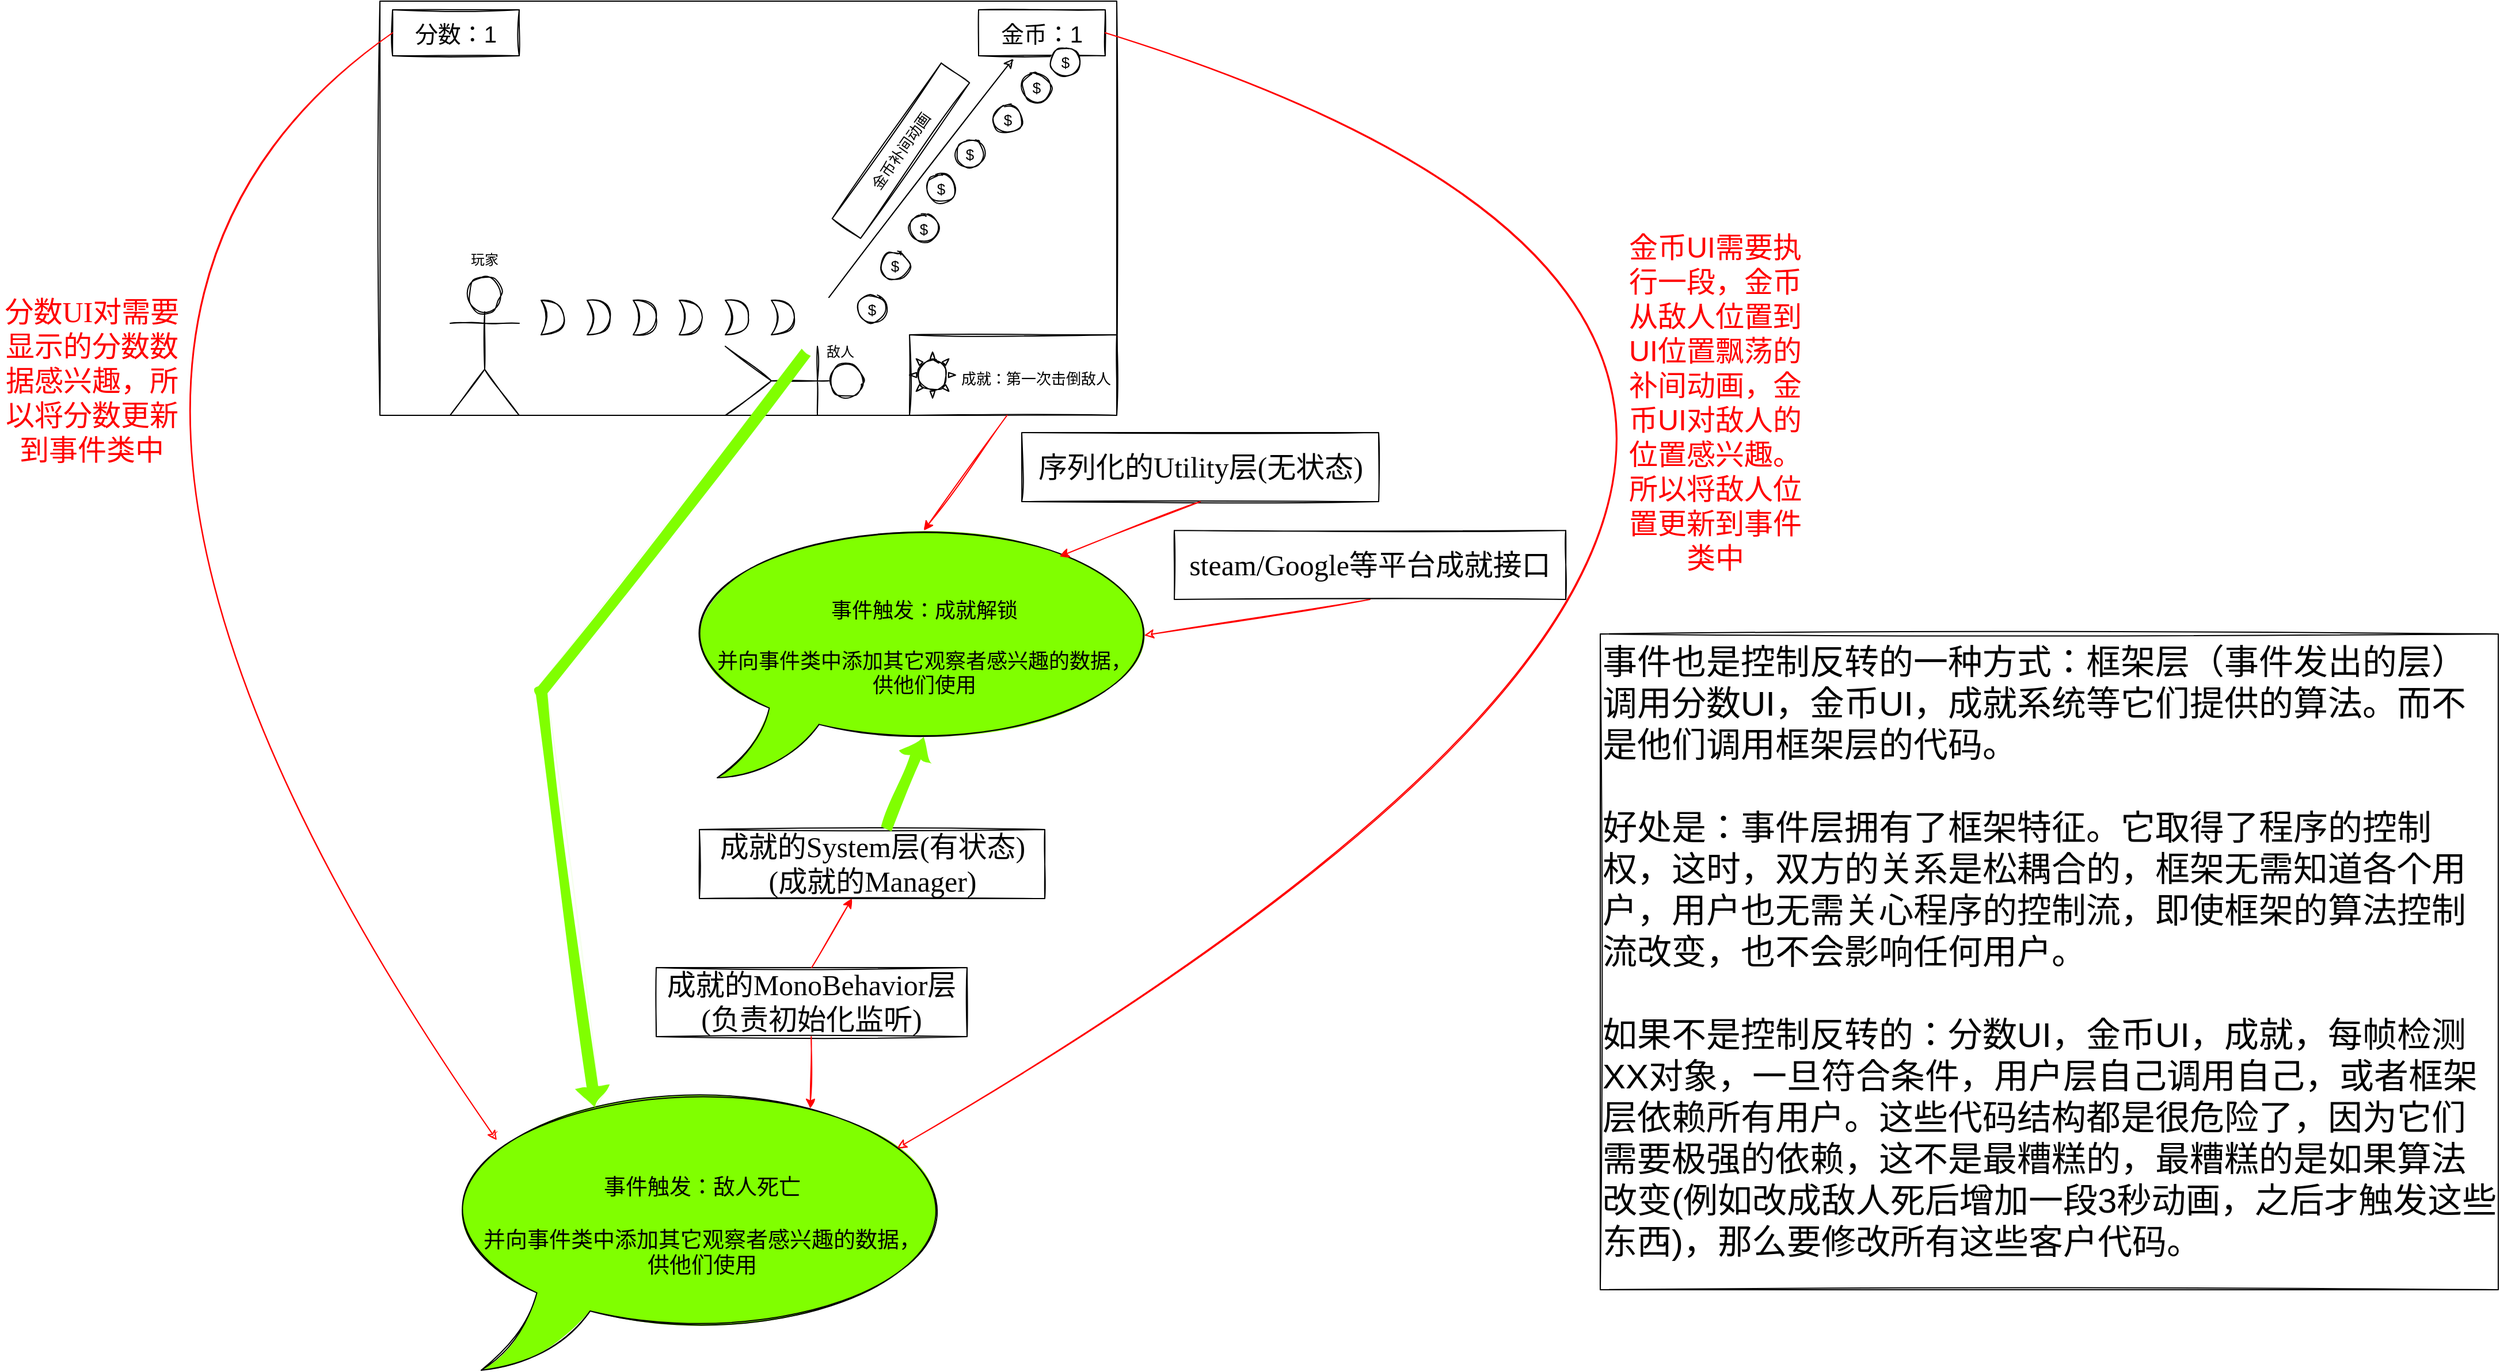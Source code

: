 <mxfile version="20.0.4" type="github" pages="11">
  <diagram id="Q4NOb3F9aCevTINg1pPU" name="事件">
    <mxGraphModel dx="638" dy="546" grid="1" gridSize="10" guides="1" tooltips="1" connect="1" arrows="1" fold="1" page="0" pageScale="1" pageWidth="827" pageHeight="1169" math="0" shadow="0">
      <root>
        <mxCell id="0" />
        <mxCell id="1" parent="0" />
        <mxCell id="fUZE_gQF6ypLjB1HRcJI-9" value="" style="rounded=0;whiteSpace=wrap;html=1;glass=0;shadow=0;sketch=1;" parent="1" vertex="1">
          <mxGeometry x="1120" y="360" width="640" height="360" as="geometry" />
        </mxCell>
        <mxCell id="fUZE_gQF6ypLjB1HRcJI-1" value="" style="shape=umlActor;verticalLabelPosition=bottom;verticalAlign=top;html=1;outlineConnect=0;sketch=1;" parent="1" vertex="1">
          <mxGeometry x="1181" y="600" width="60" height="120" as="geometry" />
        </mxCell>
        <mxCell id="fUZE_gQF6ypLjB1HRcJI-6" value="" style="shape=umlActor;verticalLabelPosition=bottom;verticalAlign=top;html=1;outlineConnect=0;rotation=90;fillColor=none;strokeColor=#000000;sketch=1;fontColor=#000000;" parent="1" vertex="1">
          <mxGeometry x="1450" y="630" width="60" height="120" as="geometry" />
        </mxCell>
        <mxCell id="fUZE_gQF6ypLjB1HRcJI-12" value="玩家" style="text;html=1;strokeColor=none;fillColor=none;align=center;verticalAlign=middle;whiteSpace=wrap;rounded=0;shadow=0;glass=0;sketch=1;" parent="1" vertex="1">
          <mxGeometry x="1181" y="570" width="60" height="30" as="geometry" />
        </mxCell>
        <mxCell id="fUZE_gQF6ypLjB1HRcJI-13" value="&lt;font&gt;敌人&lt;/font&gt;" style="text;html=1;strokeColor=none;fillColor=none;align=center;verticalAlign=middle;whiteSpace=wrap;rounded=0;shadow=0;glass=0;sketch=1;fontColor=#000000;" parent="1" vertex="1">
          <mxGeometry x="1490" y="650" width="60" height="30" as="geometry" />
        </mxCell>
        <mxCell id="fUZE_gQF6ypLjB1HRcJI-15" value="" style="shape=xor;whiteSpace=wrap;html=1;rounded=0;shadow=0;glass=0;sketch=1;fontColor=#FF0000;" parent="1" vertex="1">
          <mxGeometry x="1260" y="620" width="20" height="30" as="geometry" />
        </mxCell>
        <mxCell id="fUZE_gQF6ypLjB1HRcJI-17" value="" style="shape=xor;whiteSpace=wrap;html=1;rounded=0;shadow=0;glass=0;sketch=1;fontColor=#FF0000;" parent="1" vertex="1">
          <mxGeometry x="1300" y="620" width="20" height="30" as="geometry" />
        </mxCell>
        <mxCell id="fUZE_gQF6ypLjB1HRcJI-18" value="" style="shape=xor;whiteSpace=wrap;html=1;rounded=0;shadow=0;glass=0;sketch=1;fontColor=#FF0000;" parent="1" vertex="1">
          <mxGeometry x="1340" y="620" width="20" height="30" as="geometry" />
        </mxCell>
        <mxCell id="fUZE_gQF6ypLjB1HRcJI-19" value="" style="shape=xor;whiteSpace=wrap;html=1;rounded=0;shadow=0;glass=0;sketch=1;fontColor=#FF0000;" parent="1" vertex="1">
          <mxGeometry x="1380" y="620" width="20" height="30" as="geometry" />
        </mxCell>
        <mxCell id="fUZE_gQF6ypLjB1HRcJI-20" value="" style="shape=xor;whiteSpace=wrap;html=1;rounded=0;shadow=0;glass=0;sketch=1;fontColor=#FF0000;" parent="1" vertex="1">
          <mxGeometry x="1420" y="620" width="20" height="30" as="geometry" />
        </mxCell>
        <mxCell id="fUZE_gQF6ypLjB1HRcJI-21" value="" style="shape=xor;whiteSpace=wrap;html=1;rounded=0;shadow=0;glass=0;sketch=1;fontColor=#FF0000;" parent="1" vertex="1">
          <mxGeometry x="1460" y="620" width="20" height="30" as="geometry" />
        </mxCell>
        <mxCell id="fUZE_gQF6ypLjB1HRcJI-24" value="&lt;font style=&quot;font-size: 20px&quot;&gt;分数：1&lt;/font&gt;" style="text;html=1;strokeColor=default;fillColor=none;align=center;verticalAlign=middle;whiteSpace=wrap;rounded=0;shadow=0;glass=0;sketch=1;fontColor=#000000;" parent="1" vertex="1">
          <mxGeometry x="1131" y="367.5" width="110" height="40" as="geometry" />
        </mxCell>
        <mxCell id="fUZE_gQF6ypLjB1HRcJI-25" value="" style="rounded=0;whiteSpace=wrap;html=1;shadow=0;glass=0;sketch=1;fontSize=20;fontColor=#000000;" parent="1" vertex="1">
          <mxGeometry x="1580" y="650" width="180" height="70" as="geometry" />
        </mxCell>
        <mxCell id="fUZE_gQF6ypLjB1HRcJI-27" value="&lt;font style=&quot;font-size: 13px&quot;&gt;成就：第一次击倒敌人&lt;/font&gt;" style="text;html=1;strokeColor=none;fillColor=none;align=center;verticalAlign=middle;whiteSpace=wrap;rounded=0;shadow=0;glass=0;sketch=1;fontSize=20;fontColor=#000000;" parent="1" vertex="1">
          <mxGeometry x="1620" y="650" width="140" height="70" as="geometry" />
        </mxCell>
        <mxCell id="fUZE_gQF6ypLjB1HRcJI-28" value="" style="verticalLabelPosition=bottom;verticalAlign=top;html=1;shape=mxgraph.basic.sun;rounded=0;shadow=0;glass=0;sketch=1;fontSize=11;fontColor=#000000;" parent="1" vertex="1">
          <mxGeometry x="1580" y="665" width="40" height="40" as="geometry" />
        </mxCell>
        <mxCell id="fUZE_gQF6ypLjB1HRcJI-30" value="&lt;div style=&quot;font-size: 19px&quot;&gt;&lt;font style=&quot;font-size: 19px&quot;&gt;事件触发：敌人死亡&lt;/font&gt;&lt;/div&gt;&lt;div style=&quot;font-size: 19px&quot;&gt;&lt;font style=&quot;font-size: 19px&quot;&gt;&lt;br&gt;&lt;/font&gt;&lt;/div&gt;&lt;div style=&quot;font-size: 19px&quot;&gt;&lt;font style=&quot;font-size: 19px&quot;&gt;并向事件类中添加其它观察者感兴趣的数据，&lt;/font&gt;&lt;/div&gt;&lt;div style=&quot;font-size: 19px&quot;&gt;&lt;font style=&quot;font-size: 19px&quot;&gt;供他们使用&lt;br&gt;&lt;/font&gt;&lt;/div&gt;" style="whiteSpace=wrap;html=1;shape=mxgraph.basic.oval_callout;rounded=0;shadow=0;glass=0;sketch=1;fontSize=13;fontColor=#000000;strokeColor=#000000;fillColor=#80FF00;fillStyle=solid;" parent="1" vertex="1">
          <mxGeometry x="1170" y="1300" width="460" height="250" as="geometry" />
        </mxCell>
        <mxCell id="fUZE_gQF6ypLjB1HRcJI-32" value="&lt;font style=&quot;font-size: 20px&quot;&gt;金币：1&lt;/font&gt;" style="text;html=1;strokeColor=default;fillColor=none;align=center;verticalAlign=middle;whiteSpace=wrap;rounded=0;shadow=0;glass=0;sketch=1;fontColor=#000000;" parent="1" vertex="1">
          <mxGeometry x="1640" y="367.5" width="110" height="40" as="geometry" />
        </mxCell>
        <mxCell id="fUZE_gQF6ypLjB1HRcJI-33" value="$" style="ellipse;whiteSpace=wrap;html=1;aspect=fixed;rounded=0;shadow=0;glass=0;sketch=1;fillStyle=solid;fontSize=13;fontColor=#000000;strokeColor=#000000;fillColor=#FFFFFF;" parent="1" vertex="1">
          <mxGeometry x="1535" y="615" width="25" height="25" as="geometry" />
        </mxCell>
        <mxCell id="fUZE_gQF6ypLjB1HRcJI-34" value="$" style="ellipse;whiteSpace=wrap;html=1;aspect=fixed;rounded=0;shadow=0;glass=0;sketch=1;fillStyle=solid;fontSize=13;fontColor=#000000;strokeColor=#000000;fillColor=#FFFFFF;" parent="1" vertex="1">
          <mxGeometry x="1555" y="577.5" width="25" height="25" as="geometry" />
        </mxCell>
        <mxCell id="fUZE_gQF6ypLjB1HRcJI-35" value="$" style="ellipse;whiteSpace=wrap;html=1;aspect=fixed;rounded=0;shadow=0;glass=0;sketch=1;fillStyle=solid;fontSize=13;fontColor=#000000;strokeColor=#000000;fillColor=#FFFFFF;" parent="1" vertex="1">
          <mxGeometry x="1580" y="545" width="25" height="25" as="geometry" />
        </mxCell>
        <mxCell id="fUZE_gQF6ypLjB1HRcJI-36" value="$" style="ellipse;whiteSpace=wrap;html=1;aspect=fixed;rounded=0;shadow=0;glass=0;sketch=1;fillStyle=solid;fontSize=13;fontColor=#000000;strokeColor=#000000;fillColor=#FFFFFF;" parent="1" vertex="1">
          <mxGeometry x="1595" y="510" width="25" height="25" as="geometry" />
        </mxCell>
        <mxCell id="fUZE_gQF6ypLjB1HRcJI-37" value="$" style="ellipse;whiteSpace=wrap;html=1;aspect=fixed;rounded=0;shadow=0;glass=0;sketch=1;fillStyle=solid;fontSize=13;fontColor=#000000;strokeColor=#000000;fillColor=#FFFFFF;" parent="1" vertex="1">
          <mxGeometry x="1620" y="480" width="25" height="25" as="geometry" />
        </mxCell>
        <mxCell id="fUZE_gQF6ypLjB1HRcJI-38" value="$" style="ellipse;whiteSpace=wrap;html=1;aspect=fixed;rounded=0;shadow=0;glass=0;sketch=1;fillStyle=solid;fontSize=13;fontColor=#000000;strokeColor=#000000;fillColor=#FFFFFF;" parent="1" vertex="1">
          <mxGeometry x="1652.5" y="450" width="25" height="25" as="geometry" />
        </mxCell>
        <mxCell id="fUZE_gQF6ypLjB1HRcJI-39" value="$" style="ellipse;whiteSpace=wrap;html=1;aspect=fixed;rounded=0;shadow=0;glass=0;sketch=1;fillStyle=solid;fontSize=13;fontColor=#000000;strokeColor=#000000;fillColor=#FFFFFF;" parent="1" vertex="1">
          <mxGeometry x="1677.5" y="422.5" width="25" height="25" as="geometry" />
        </mxCell>
        <mxCell id="fUZE_gQF6ypLjB1HRcJI-40" value="$" style="ellipse;whiteSpace=wrap;html=1;aspect=fixed;rounded=0;shadow=0;glass=0;sketch=1;fillStyle=solid;fontSize=13;fontColor=#000000;strokeColor=#000000;fillColor=#FFFFFF;" parent="1" vertex="1">
          <mxGeometry x="1702.5" y="400" width="25" height="25" as="geometry" />
        </mxCell>
        <mxCell id="fUZE_gQF6ypLjB1HRcJI-42" value="" style="endArrow=classic;html=1;sketch=1;fontSize=13;fontColor=#000000;curved=1;" parent="1" edge="1">
          <mxGeometry width="50" height="50" relative="1" as="geometry">
            <mxPoint x="1510" y="617.5" as="sourcePoint" />
            <mxPoint x="1670" y="410" as="targetPoint" />
          </mxGeometry>
        </mxCell>
        <mxCell id="fUZE_gQF6ypLjB1HRcJI-46" value="金币补间动画" style="rounded=0;whiteSpace=wrap;html=1;shadow=0;glass=0;sketch=1;fillStyle=solid;fontSize=13;fontColor=#000000;strokeColor=#000000;fillColor=none;rotation=-55;" parent="1" vertex="1">
          <mxGeometry x="1490" y="475" width="165" height="30" as="geometry" />
        </mxCell>
        <mxCell id="fUZE_gQF6ypLjB1HRcJI-49" value="" style="endArrow=classic;html=1;sketch=1;fontSize=14;fontColor=#000000;strokeColor=#FF0000;curved=1;exitX=0;exitY=0.5;exitDx=0;exitDy=0;entryX=0.112;entryY=0.2;entryDx=0;entryDy=0;entryPerimeter=0;" parent="1" source="fUZE_gQF6ypLjB1HRcJI-24" target="fUZE_gQF6ypLjB1HRcJI-30" edge="1">
          <mxGeometry width="50" height="50" relative="1" as="geometry">
            <mxPoint x="990" y="780" as="sourcePoint" />
            <mxPoint x="1100" y="900" as="targetPoint" />
            <Array as="points">
              <mxPoint x="740" y="660" />
            </Array>
          </mxGeometry>
        </mxCell>
        <mxCell id="fUZE_gQF6ypLjB1HRcJI-51" value="" style="endArrow=classic;html=1;sketch=1;fontSize=14;fontColor=#000000;strokeColor=#FF0000;curved=1;exitX=1;exitY=0.5;exitDx=0;exitDy=0;entryX=0.868;entryY=0.228;entryDx=0;entryDy=0;entryPerimeter=0;" parent="1" source="fUZE_gQF6ypLjB1HRcJI-32" target="fUZE_gQF6ypLjB1HRcJI-30" edge="1">
          <mxGeometry width="50" height="50" relative="1" as="geometry">
            <mxPoint x="1890" y="590" as="sourcePoint" />
            <mxPoint x="1940" y="540" as="targetPoint" />
            <Array as="points">
              <mxPoint x="2720" y="690" />
            </Array>
          </mxGeometry>
        </mxCell>
        <mxCell id="fUZE_gQF6ypLjB1HRcJI-55" value="" style="shape=flexArrow;endArrow=classic;html=1;sketch=1;fontSize=10;fontColor=#000000;strokeColor=#80FF00;curved=1;fillColor=#80FF00;fillStyle=solid;entryX=0.297;entryY=0.085;entryDx=0;entryDy=0;entryPerimeter=0;exitX=0;exitY=0.5;exitDx=0;exitDy=0;strokeWidth=0;shadow=0;" parent="1" source="fUZE_gQF6ypLjB1HRcJI-13" target="fUZE_gQF6ypLjB1HRcJI-30" edge="1">
          <mxGeometry width="50" height="50" relative="1" as="geometry">
            <mxPoint x="1478.75" y="640" as="sourcePoint" />
            <mxPoint x="1478.75" y="800" as="targetPoint" />
            <Array as="points">
              <mxPoint x="1260" y="960" />
            </Array>
          </mxGeometry>
        </mxCell>
        <mxCell id="fUZE_gQF6ypLjB1HRcJI-56" value="&lt;font style=&quot;font-size: 25px&quot; face=&quot;Comic Sans MS&quot; color=&quot;#FF0000&quot;&gt;分数UI对需要显示的分数数据感兴趣，所以将分数更新到事件类中&lt;/font&gt;" style="text;html=1;strokeColor=none;fillColor=none;align=center;verticalAlign=middle;whiteSpace=wrap;rounded=0;shadow=0;glass=0;sketch=1;fillStyle=solid;fontSize=14;fontColor=#000000;" parent="1" vertex="1">
          <mxGeometry x="790" y="577.5" width="160" height="225" as="geometry" />
        </mxCell>
        <mxCell id="fUZE_gQF6ypLjB1HRcJI-57" value="&lt;font style=&quot;font-size: 25px&quot; color=&quot;#FF0000&quot;&gt;金币UI需要执行一段，金币从敌人位置到UI位置飘荡的补间动画，金币UI对敌人的位置感兴趣。所以将敌人位置更新到事件类中&lt;/font&gt;" style="text;html=1;strokeColor=none;fillColor=none;align=center;verticalAlign=middle;whiteSpace=wrap;rounded=0;shadow=0;glass=0;sketch=1;fillStyle=solid;fontSize=14;fontColor=#000000;" parent="1" vertex="1">
          <mxGeometry x="2200" y="595" width="160" height="225" as="geometry" />
        </mxCell>
        <mxCell id="fUZE_gQF6ypLjB1HRcJI-58" value="&lt;div&gt;成就的MonoBehavior层&lt;/div&gt;&lt;div&gt;(负责初始化监听)&lt;br&gt;&lt;/div&gt;" style="rounded=0;whiteSpace=wrap;html=1;shadow=0;glass=0;sketch=1;fillStyle=solid;fontFamily=Comic Sans MS;fontSize=25;fontColor=#000000;strokeColor=default;fillColor=none;" parent="1" vertex="1">
          <mxGeometry x="1360" y="1200" width="270" height="60" as="geometry" />
        </mxCell>
        <mxCell id="fUZE_gQF6ypLjB1HRcJI-59" value="" style="endArrow=classic;html=1;sketch=1;fillStyle=solid;fontFamily=Comic Sans MS;fontSize=25;fontColor=#000000;strokeColor=#FF0000;fillColor=#80FF00;entryX=0.704;entryY=0.09;entryDx=0;entryDy=0;entryPerimeter=0;" parent="1" source="fUZE_gQF6ypLjB1HRcJI-58" target="fUZE_gQF6ypLjB1HRcJI-30" edge="1">
          <mxGeometry width="50" height="50" relative="1" as="geometry">
            <mxPoint x="1520" y="1010" as="sourcePoint" />
            <mxPoint x="1570" y="960" as="targetPoint" />
          </mxGeometry>
        </mxCell>
        <mxCell id="fUZE_gQF6ypLjB1HRcJI-60" value="&lt;div&gt;成就的System层(有状态)&lt;/div&gt;&lt;div&gt;(成就的Manager)&lt;br&gt;&lt;/div&gt;" style="rounded=0;whiteSpace=wrap;html=1;shadow=0;glass=0;sketch=1;fillStyle=solid;fontFamily=Comic Sans MS;fontSize=25;fontColor=#000000;strokeColor=default;fillColor=none;" parent="1" vertex="1">
          <mxGeometry x="1397.5" y="1080" width="300" height="60" as="geometry" />
        </mxCell>
        <mxCell id="fUZE_gQF6ypLjB1HRcJI-61" value="" style="endArrow=classic;html=1;sketch=1;fillStyle=solid;fontFamily=Comic Sans MS;fontSize=25;fontColor=#000000;strokeColor=#FF0000;fillColor=#80FF00;exitX=0.5;exitY=0;exitDx=0;exitDy=0;" parent="1" source="fUZE_gQF6ypLjB1HRcJI-58" target="fUZE_gQF6ypLjB1HRcJI-60" edge="1">
          <mxGeometry width="50" height="50" relative="1" as="geometry">
            <mxPoint x="1500" y="1020" as="sourcePoint" />
            <mxPoint x="1550" y="970" as="targetPoint" />
          </mxGeometry>
        </mxCell>
        <mxCell id="fUZE_gQF6ypLjB1HRcJI-62" value="" style="shape=flexArrow;endArrow=classic;html=1;sketch=1;fillStyle=solid;fontFamily=Comic Sans MS;fontSize=25;fontColor=#000000;strokeColor=none;fillColor=#80FF00;entryX=0.5;entryY=0.84;entryDx=0;entryDy=0;entryPerimeter=0;" parent="1" source="fUZE_gQF6ypLjB1HRcJI-60" target="fUZE_gQF6ypLjB1HRcJI-63" edge="1">
          <mxGeometry width="50" height="50" relative="1" as="geometry">
            <mxPoint x="1450" y="920" as="sourcePoint" />
            <mxPoint x="1580" y="950" as="targetPoint" />
          </mxGeometry>
        </mxCell>
        <mxCell id="fUZE_gQF6ypLjB1HRcJI-63" value="&lt;div style=&quot;font-size: 18px&quot;&gt;&lt;font style=&quot;font-size: 18px&quot;&gt;事件触发：成就解锁&lt;/font&gt;&lt;/div&gt;&lt;div style=&quot;font-size: 18px&quot;&gt;&lt;font style=&quot;font-size: 18px&quot;&gt;&lt;br&gt;&lt;/font&gt;&lt;/div&gt;&lt;div style=&quot;font-size: 18px&quot;&gt;&lt;font style=&quot;font-size: 18px&quot;&gt;并向事件类中添加其它观察者感兴趣的数据，&lt;/font&gt;&lt;/div&gt;&lt;div style=&quot;font-size: 18px&quot;&gt;&lt;font style=&quot;font-size: 18px&quot;&gt;供他们使用&lt;br&gt;&lt;/font&gt;&lt;/div&gt;" style="whiteSpace=wrap;html=1;shape=mxgraph.basic.oval_callout;rounded=0;shadow=0;glass=0;sketch=1;fontSize=13;fontColor=#000000;strokeColor=#000000;fillColor=#80FF00;fillStyle=solid;" parent="1" vertex="1">
          <mxGeometry x="1377.5" y="810" width="430" height="225" as="geometry" />
        </mxCell>
        <mxCell id="fUZE_gQF6ypLjB1HRcJI-64" value="" style="endArrow=classic;html=1;sketch=1;fillStyle=solid;fontFamily=Comic Sans MS;fontSize=25;fontColor=#000000;strokeColor=#FF0000;fillColor=#80FF00;entryX=0.5;entryY=0.045;entryDx=0;entryDy=0;entryPerimeter=0;" parent="1" source="fUZE_gQF6ypLjB1HRcJI-27" target="fUZE_gQF6ypLjB1HRcJI-63" edge="1">
          <mxGeometry width="50" height="50" relative="1" as="geometry">
            <mxPoint x="1590" y="830" as="sourcePoint" />
            <mxPoint x="1610" y="910" as="targetPoint" />
          </mxGeometry>
        </mxCell>
        <mxCell id="fUZE_gQF6ypLjB1HRcJI-65" value="序列化的Utility层(无状态)" style="rounded=0;whiteSpace=wrap;html=1;shadow=0;glass=0;sketch=1;fillStyle=solid;fontFamily=Comic Sans MS;fontSize=25;fontColor=#000000;strokeColor=default;fillColor=none;" parent="1" vertex="1">
          <mxGeometry x="1677.5" y="735" width="310" height="60" as="geometry" />
        </mxCell>
        <mxCell id="fUZE_gQF6ypLjB1HRcJI-67" value="" style="endArrow=classic;html=1;sketch=1;fillStyle=solid;fontFamily=Comic Sans MS;fontSize=25;fontColor=#000000;strokeColor=#FF0000;fillColor=#80FF00;exitX=0.5;exitY=1;exitDx=0;exitDy=0;entryX=0.774;entryY=0.145;entryDx=0;entryDy=0;entryPerimeter=0;" parent="1" source="fUZE_gQF6ypLjB1HRcJI-65" target="fUZE_gQF6ypLjB1HRcJI-63" edge="1">
          <mxGeometry width="50" height="50" relative="1" as="geometry">
            <mxPoint x="1810" y="910" as="sourcePoint" />
            <mxPoint x="1730" y="900" as="targetPoint" />
          </mxGeometry>
        </mxCell>
        <mxCell id="WeDmNtwqmGQFg53wEWPY-1" value="&lt;div&gt;&lt;font style=&quot;font-size: 30px&quot;&gt;事件也是控制反转的一种方式：框架层（事件发出的层）调用分数UI，金币UI，成就系统等它们提供的算法。而不是他们调用框架层的代码。&lt;/font&gt;&lt;/div&gt;&lt;div&gt;&lt;font style=&quot;font-size: 30px&quot;&gt;&lt;br&gt;&lt;/font&gt;&lt;/div&gt;&lt;div&gt;&lt;font style=&quot;font-size: 30px&quot;&gt;好处是：事件层拥有了框架特征。它取得了程序的控制权，这时，双方的关系是松耦合的，框架无需知道各个用户，用户也无需关心程序的控制流，即使框架的算法控制流改变，也不会影响任何用户。&lt;/font&gt;&lt;/div&gt;&lt;div&gt;&lt;font style=&quot;font-size: 30px&quot;&gt;&lt;br&gt;&lt;/font&gt;&lt;/div&gt;&lt;div&gt;&lt;font style=&quot;font-size: 30px&quot;&gt;如果不是控制反转的：分数UI，金币UI，成就，每帧检测XX对象，一旦符合条件，用户层自己调用自己，或者框架层依赖所有用户。这些代码结构都是很危险了，因为它们需要极强的依赖，这不是最糟糕的，最糟糕的是如果算法改变(例如改成敌人死后增加一段3秒动画，之后才触发这些东西)，那么要修改所有这些客户代码。&lt;/font&gt;&lt;/div&gt;&lt;div&gt;&lt;br&gt;&lt;/div&gt;" style="text;html=1;align=left;verticalAlign=top;whiteSpace=wrap;rounded=0;sketch=1;fontSize=13;strokeColor=default;glass=0;shadow=0;" parent="1" vertex="1">
          <mxGeometry x="2180" y="910" width="780" height="570" as="geometry" />
        </mxCell>
        <mxCell id="-Eole0nrVlbrWWOXb-er-3" style="rounded=1;orthogonalLoop=1;jettySize=auto;html=1;exitX=0.5;exitY=1;exitDx=0;exitDy=0;entryX=0.945;entryY=0.45;entryDx=0;entryDy=0;entryPerimeter=0;fillColor=#f8cecc;strokeColor=#FF0000;sketch=1;" parent="1" source="-Eole0nrVlbrWWOXb-er-1" target="fUZE_gQF6ypLjB1HRcJI-63" edge="1">
          <mxGeometry relative="1" as="geometry" />
        </mxCell>
        <mxCell id="-Eole0nrVlbrWWOXb-er-1" value="steam/Google等平台成就接口" style="rounded=0;whiteSpace=wrap;html=1;shadow=0;glass=0;sketch=1;fillStyle=solid;fontFamily=Comic Sans MS;fontSize=25;fontColor=#000000;strokeColor=default;fillColor=none;" parent="1" vertex="1">
          <mxGeometry x="1810" y="820" width="340" height="60" as="geometry" />
        </mxCell>
      </root>
    </mxGraphModel>
  </diagram>
  <diagram id="8MD7XbE8406Qzjv73TxS" name="服务定位器">
    <mxGraphModel dx="1698" dy="1083" grid="0" gridSize="10" guides="1" tooltips="1" connect="1" arrows="1" fold="1" page="0" pageScale="1" pageWidth="827" pageHeight="1169" math="0" shadow="0">
      <root>
        <mxCell id="0" />
        <mxCell id="1" parent="0" />
        <mxCell id="LW-yN8NTiHITfRDnuSQl-1" value="" style="rounded=0;whiteSpace=wrap;html=1;sketch=1;fontSize=30;strokeColor=#6c8ebf;fillColor=#dae8fc;fillStyle=solid;" parent="1" vertex="1">
          <mxGeometry x="255" y="-161" width="479" height="671" as="geometry" />
        </mxCell>
        <mxCell id="XpDhA64zmhiHeONRHzAt-3" value="" style="edgeStyle=orthogonalEdgeStyle;rounded=0;orthogonalLoop=1;jettySize=auto;html=1;fontSize=15;" parent="1" source="XpDhA64zmhiHeONRHzAt-1" target="XpDhA64zmhiHeONRHzAt-2" edge="1">
          <mxGeometry relative="1" as="geometry" />
        </mxCell>
        <mxCell id="XpDhA64zmhiHeONRHzAt-1" value="Player类" style="rounded=1;whiteSpace=wrap;html=1;fontSize=15;sketch=1;" parent="1" vertex="1">
          <mxGeometry x="42" y="190" width="120" height="60" as="geometry" />
        </mxCell>
        <mxCell id="T3V12MyvO71K1RBNgjyN-3" style="edgeStyle=orthogonalEdgeStyle;rounded=0;orthogonalLoop=1;jettySize=auto;html=1;exitX=1;exitY=0.5;exitDx=0;exitDy=0;fontSize=15;" parent="1" source="XpDhA64zmhiHeONRHzAt-2" target="XpDhA64zmhiHeONRHzAt-7" edge="1">
          <mxGeometry relative="1" as="geometry" />
        </mxCell>
        <mxCell id="T3V12MyvO71K1RBNgjyN-5" style="edgeStyle=orthogonalEdgeStyle;rounded=0;orthogonalLoop=1;jettySize=auto;html=1;exitX=1;exitY=0.25;exitDx=0;exitDy=0;entryX=0;entryY=0.5;entryDx=0;entryDy=0;fontSize=15;" parent="1" source="XpDhA64zmhiHeONRHzAt-2" target="XpDhA64zmhiHeONRHzAt-5" edge="1">
          <mxGeometry relative="1" as="geometry" />
        </mxCell>
        <mxCell id="T3V12MyvO71K1RBNgjyN-6" style="edgeStyle=orthogonalEdgeStyle;rounded=0;orthogonalLoop=1;jettySize=auto;html=1;exitX=1;exitY=0.75;exitDx=0;exitDy=0;entryX=0;entryY=0.5;entryDx=0;entryDy=0;fontSize=15;" parent="1" source="XpDhA64zmhiHeONRHzAt-2" target="T3V12MyvO71K1RBNgjyN-1" edge="1">
          <mxGeometry relative="1" as="geometry" />
        </mxCell>
        <mxCell id="XpDhA64zmhiHeONRHzAt-2" value="服务定位器" style="whiteSpace=wrap;html=1;fontSize=15;rounded=1;sketch=1;" parent="1" vertex="1">
          <mxGeometry x="280" y="190" width="120" height="60" as="geometry" />
        </mxCell>
        <mxCell id="XpDhA64zmhiHeONRHzAt-5" value="&lt;div&gt;音频服务&lt;/div&gt;&lt;div&gt;&amp;lt;interface&amp;gt;&lt;br&gt;&lt;/div&gt;" style="whiteSpace=wrap;html=1;fontSize=15;rounded=1;sketch=1;" parent="1" vertex="1">
          <mxGeometry x="560" y="-40" width="120" height="60" as="geometry" />
        </mxCell>
        <mxCell id="XpDhA64zmhiHeONRHzAt-7" value="&lt;div&gt;支付服务&lt;/div&gt;&lt;div&gt;&amp;lt;interface&amp;gt;&lt;br&gt;&lt;/div&gt;" style="whiteSpace=wrap;html=1;fontSize=15;rounded=1;sketch=1;" parent="1" vertex="1">
          <mxGeometry x="560" y="190" width="120" height="60" as="geometry" />
        </mxCell>
        <mxCell id="T3V12MyvO71K1RBNgjyN-1" value="&lt;div&gt;序列化服务&lt;/div&gt;&lt;div&gt;&amp;lt;interface&amp;gt;&lt;br&gt;&lt;/div&gt;" style="whiteSpace=wrap;html=1;fontSize=15;rounded=1;sketch=1;" parent="1" vertex="1">
          <mxGeometry x="560" y="420" width="120" height="60" as="geometry" />
        </mxCell>
        <mxCell id="T3V12MyvO71K1RBNgjyN-7" value="使用" style="text;html=1;strokeColor=none;fillColor=none;align=center;verticalAlign=middle;whiteSpace=wrap;rounded=0;sketch=1;fontSize=15;" parent="1" vertex="1">
          <mxGeometry x="190" y="190" width="60" height="30" as="geometry" />
        </mxCell>
        <mxCell id="T3V12MyvO71K1RBNgjyN-8" value="定位" style="text;html=1;strokeColor=none;fillColor=none;align=center;verticalAlign=middle;whiteSpace=wrap;rounded=0;sketch=1;fontSize=15;" parent="1" vertex="1">
          <mxGeometry x="490" y="-40" width="60" height="30" as="geometry" />
        </mxCell>
        <mxCell id="T3V12MyvO71K1RBNgjyN-9" value="定位" style="text;html=1;strokeColor=none;fillColor=none;align=center;verticalAlign=middle;whiteSpace=wrap;rounded=0;sketch=1;fontSize=15;" parent="1" vertex="1">
          <mxGeometry x="490" y="190" width="60" height="30" as="geometry" />
        </mxCell>
        <mxCell id="T3V12MyvO71K1RBNgjyN-10" value="定位" style="text;html=1;strokeColor=none;fillColor=none;align=center;verticalAlign=middle;whiteSpace=wrap;rounded=0;sketch=1;fontSize=15;" parent="1" vertex="1">
          <mxGeometry x="490" y="420" width="60" height="30" as="geometry" />
        </mxCell>
        <mxCell id="T3V12MyvO71K1RBNgjyN-17" style="edgeStyle=orthogonalEdgeStyle;rounded=0;orthogonalLoop=1;jettySize=auto;html=1;exitX=0;exitY=0.5;exitDx=0;exitDy=0;entryX=1;entryY=0.25;entryDx=0;entryDy=0;fontSize=13;dashed=1;" parent="1" source="T3V12MyvO71K1RBNgjyN-11" target="XpDhA64zmhiHeONRHzAt-5" edge="1">
          <mxGeometry relative="1" as="geometry" />
        </mxCell>
        <mxCell id="T3V12MyvO71K1RBNgjyN-11" value="&lt;div&gt;正常的音频实现&lt;br&gt;&lt;/div&gt;&lt;div&gt;&amp;lt;Class&amp;gt;&lt;br&gt;&lt;/div&gt;" style="whiteSpace=wrap;html=1;fontSize=15;rounded=1;sketch=1;" parent="1" vertex="1">
          <mxGeometry x="910" y="-120" width="120" height="60" as="geometry" />
        </mxCell>
        <mxCell id="T3V12MyvO71K1RBNgjyN-18" style="edgeStyle=orthogonalEdgeStyle;rounded=0;orthogonalLoop=1;jettySize=auto;html=1;exitX=0;exitY=0.5;exitDx=0;exitDy=0;fontSize=13;" parent="1" source="T3V12MyvO71K1RBNgjyN-12" target="XpDhA64zmhiHeONRHzAt-5" edge="1">
          <mxGeometry relative="1" as="geometry" />
        </mxCell>
        <mxCell id="T3V12MyvO71K1RBNgjyN-12" value="&lt;div&gt;&lt;font style=&quot;font-size: 13px&quot;&gt;附加Log的音频&lt;/font&gt;&lt;br&gt;&lt;/div&gt;&lt;div&gt;&amp;lt;Class&amp;gt;&lt;br&gt;&lt;/div&gt;" style="whiteSpace=wrap;html=1;fontSize=15;rounded=1;sketch=1;" parent="1" vertex="1">
          <mxGeometry x="910" y="-40" width="120" height="60" as="geometry" />
        </mxCell>
        <mxCell id="T3V12MyvO71K1RBNgjyN-19" style="edgeStyle=orthogonalEdgeStyle;rounded=0;orthogonalLoop=1;jettySize=auto;html=1;exitX=0;exitY=0.5;exitDx=0;exitDy=0;entryX=1;entryY=0.75;entryDx=0;entryDy=0;fontSize=13;dashed=1;" parent="1" source="T3V12MyvO71K1RBNgjyN-13" target="XpDhA64zmhiHeONRHzAt-5" edge="1">
          <mxGeometry relative="1" as="geometry" />
        </mxCell>
        <mxCell id="T3V12MyvO71K1RBNgjyN-13" value="&lt;div&gt;完全静音&lt;br&gt;&lt;/div&gt;&lt;div&gt;&amp;lt;Class&amp;gt;&lt;br&gt;&lt;/div&gt;" style="whiteSpace=wrap;html=1;fontSize=15;rounded=1;sketch=1;" parent="1" vertex="1">
          <mxGeometry x="910" y="40" width="120" height="60" as="geometry" />
        </mxCell>
        <mxCell id="T3V12MyvO71K1RBNgjyN-27" style="edgeStyle=orthogonalEdgeStyle;rounded=0;orthogonalLoop=1;jettySize=auto;html=1;exitX=0;exitY=0.5;exitDx=0;exitDy=0;entryX=1;entryY=0.25;entryDx=0;entryDy=0;fontSize=13;dashed=1;" parent="1" source="T3V12MyvO71K1RBNgjyN-20" target="XpDhA64zmhiHeONRHzAt-7" edge="1">
          <mxGeometry relative="1" as="geometry" />
        </mxCell>
        <mxCell id="T3V12MyvO71K1RBNgjyN-20" value="&lt;div&gt;Appstore&lt;br&gt;&lt;/div&gt;&lt;div&gt;&amp;lt;Class&amp;gt;&lt;br&gt;&lt;/div&gt;" style="whiteSpace=wrap;html=1;fontSize=15;rounded=1;sketch=1;" parent="1" vertex="1">
          <mxGeometry x="910" y="150" width="120" height="60" as="geometry" />
        </mxCell>
        <mxCell id="T3V12MyvO71K1RBNgjyN-28" style="edgeStyle=orthogonalEdgeStyle;rounded=0;orthogonalLoop=1;jettySize=auto;html=1;exitX=0;exitY=0.5;exitDx=0;exitDy=0;entryX=1;entryY=0.75;entryDx=0;entryDy=0;fontSize=13;" parent="1" source="T3V12MyvO71K1RBNgjyN-21" target="XpDhA64zmhiHeONRHzAt-7" edge="1">
          <mxGeometry relative="1" as="geometry" />
        </mxCell>
        <mxCell id="T3V12MyvO71K1RBNgjyN-21" value="&lt;div&gt;GooglePlay&lt;br&gt;&lt;/div&gt;&lt;div&gt;&amp;lt;Class&amp;gt;&lt;br&gt;&lt;/div&gt;" style="whiteSpace=wrap;html=1;fontSize=15;rounded=1;sketch=1;" parent="1" vertex="1">
          <mxGeometry x="910" y="220" width="120" height="60" as="geometry" />
        </mxCell>
        <mxCell id="T3V12MyvO71K1RBNgjyN-29" style="edgeStyle=orthogonalEdgeStyle;rounded=0;orthogonalLoop=1;jettySize=auto;html=1;exitX=0;exitY=0.5;exitDx=0;exitDy=0;entryX=1;entryY=0.25;entryDx=0;entryDy=0;fontSize=13;" parent="1" source="T3V12MyvO71K1RBNgjyN-25" target="T3V12MyvO71K1RBNgjyN-1" edge="1">
          <mxGeometry relative="1" as="geometry" />
        </mxCell>
        <mxCell id="T3V12MyvO71K1RBNgjyN-25" value="&lt;div&gt;Json&lt;br&gt;&lt;/div&gt;&lt;div&gt;&amp;lt;Class&amp;gt;&lt;br&gt;&lt;/div&gt;" style="whiteSpace=wrap;html=1;fontSize=15;rounded=1;sketch=1;" parent="1" vertex="1">
          <mxGeometry x="910" y="380" width="120" height="60" as="geometry" />
        </mxCell>
        <mxCell id="T3V12MyvO71K1RBNgjyN-30" style="edgeStyle=orthogonalEdgeStyle;rounded=0;orthogonalLoop=1;jettySize=auto;html=1;exitX=0;exitY=0.5;exitDx=0;exitDy=0;entryX=1;entryY=0.75;entryDx=0;entryDy=0;fontSize=13;dashed=1;" parent="1" source="T3V12MyvO71K1RBNgjyN-26" target="T3V12MyvO71K1RBNgjyN-1" edge="1">
          <mxGeometry relative="1" as="geometry" />
        </mxCell>
        <mxCell id="T3V12MyvO71K1RBNgjyN-26" value="&lt;div&gt;二进制&lt;br&gt;&lt;/div&gt;&lt;div&gt;&amp;lt;Class&amp;gt;&lt;br&gt;&lt;/div&gt;" style="whiteSpace=wrap;html=1;fontSize=15;rounded=1;sketch=1;" parent="1" vertex="1">
          <mxGeometry x="910" y="450" width="120" height="60" as="geometry" />
        </mxCell>
        <mxCell id="XbR9ArRhICYNA1_2Q746-3" style="edgeStyle=orthogonalEdgeStyle;rounded=0;orthogonalLoop=1;jettySize=auto;html=1;exitX=0.5;exitY=1;exitDx=0;exitDy=0;dashed=1;fontSize=30;" parent="1" edge="1">
          <mxGeometry relative="1" as="geometry">
            <mxPoint x="760" y="-140" as="sourcePoint" />
            <mxPoint x="760" y="-140" as="targetPoint" />
          </mxGeometry>
        </mxCell>
        <mxCell id="EVyYjJJNpjqcoVqUUyiX-1" value="&lt;div style=&quot;font-size: 17px&quot;&gt;&lt;font style=&quot;font-size: 17px ; line-height: 1&quot;&gt;单例是客户直接创建实现，而这里，用服务定位器取得创建实现的控制权，将控制权从客户反转到这里。这时框架层将拥有替换具体实现的能力。使动态的控制流成为可能。&lt;/font&gt;&lt;/div&gt;" style="text;html=1;strokeColor=none;fillColor=none;align=left;verticalAlign=top;whiteSpace=wrap;rounded=0;sketch=1;fillStyle=solid;fontSize=30;" parent="1" vertex="1">
          <mxGeometry x="256" y="-161" width="478" height="107" as="geometry" />
        </mxCell>
        <mxCell id="PBYzNvLG6ebrGYuyzUBN-1" value="&lt;font style=&quot;font-size: 17px&quot;&gt;←运行时设置&lt;/font&gt;" style="text;html=1;strokeColor=none;fillColor=none;align=center;verticalAlign=middle;whiteSpace=wrap;rounded=0;shadow=0;glass=0;sketch=1;fontColor=#000000;" parent="1" vertex="1">
          <mxGeometry x="790" y="195" width="120" height="50" as="geometry" />
        </mxCell>
        <mxCell id="PBYzNvLG6ebrGYuyzUBN-2" value="&lt;font style=&quot;font-size: 17px&quot;&gt;←依赖注入&lt;/font&gt;" style="text;html=1;strokeColor=none;fillColor=none;align=center;verticalAlign=middle;whiteSpace=wrap;rounded=0;shadow=0;glass=0;sketch=1;fontColor=#000000;" parent="1" vertex="1">
          <mxGeometry x="810" y="-50" width="100" height="50" as="geometry" />
        </mxCell>
        <mxCell id="PBYzNvLG6ebrGYuyzUBN-3" value="&lt;font style=&quot;font-size: 17px&quot;&gt;←编译时绑定&lt;/font&gt;" style="text;html=1;strokeColor=none;fillColor=none;align=center;verticalAlign=middle;whiteSpace=wrap;rounded=0;shadow=0;glass=0;sketch=1;fontColor=#000000;" parent="1" vertex="1">
          <mxGeometry x="790" y="425" width="120" height="50" as="geometry" />
        </mxCell>
        <mxCell id="6_bbJBlq6ccgd4fj25Xn-1" value="&lt;div style=&quot;font-size: 15px&quot;&gt;&lt;font style=&quot;font-size: 15px&quot; color=&quot;#FF0000&quot;&gt;单例与全局变量的危害：&lt;br&gt;&lt;/font&gt;&lt;/div&gt;&lt;div style=&quot;font-size: 15px&quot;&gt;&lt;font style=&quot;font-size: 15px&quot; color=&quot;#FF0000&quot;&gt;&lt;br&gt;&lt;/font&gt;&lt;/div&gt;&lt;div style=&quot;font-size: 15px&quot;&gt;&lt;font style=&quot;font-size: 15px&quot; color=&quot;#FF0000&quot;&gt;1.全局状态导致函数不纯：例如一个函数，如果出现了BUG，只需搞清楚传来的值和函数本身即可。但是如果函数中有一个全局状态，则需要搞清楚外部所有修改这个状态的函数。一个函数，它没有了稳定的输出，不能自己控制自己，即可以说它的封装被破坏了。&lt;/font&gt;&lt;/div&gt;&lt;div style=&quot;font-size: 15px&quot;&gt;&lt;font style=&quot;font-size: 15px&quot; color=&quot;#FF0000&quot;&gt;&lt;br&gt;&lt;/font&gt;&lt;/div&gt;&lt;div style=&quot;font-size: 15px&quot;&gt;&lt;font style=&quot;font-size: 15px&quot; color=&quot;#FF0000&quot;&gt;2.引用上的紧耦合：随处都可以直接使用，造成不合时宜的耦合。&lt;/font&gt;&lt;/div&gt;&lt;div style=&quot;font-size: 15px&quot;&gt;&lt;font style=&quot;font-size: 15px&quot; color=&quot;#FF0000&quot;&gt;&lt;br&gt;&lt;/font&gt;&lt;/div&gt;&lt;div style=&quot;font-size: 15px&quot;&gt;&lt;font style=&quot;font-size: 15px&quot; color=&quot;#FF0000&quot;&gt;3.抽象上的紧耦合：单例不能使用接口，永远都是一个实现，不能发挥多态功能来削弱抽象上的耦合。&lt;/font&gt;&lt;/div&gt;&lt;div style=&quot;font-size: 15px&quot;&gt;&lt;font style=&quot;font-size: 15px&quot; color=&quot;#FF0000&quot;&gt;&lt;br&gt;&lt;/font&gt;&lt;/div&gt;&lt;div style=&quot;font-size: 15px&quot;&gt;&lt;font style=&quot;font-size: 15px&quot; color=&quot;#FF0000&quot;&gt;4.其它：函数无法复用，无法单元测试&lt;br&gt;&lt;/font&gt;&lt;/div&gt;" style="rounded=0;whiteSpace=wrap;html=1;align=left;verticalAlign=top;" parent="1" vertex="1">
          <mxGeometry x="-106" y="-161" width="338" height="339" as="geometry" />
        </mxCell>
      </root>
    </mxGraphModel>
  </diagram>
  <diagram id="eFodGvuo5DEhe-AQUhTL" name="IOC的好处">
    <mxGraphModel dx="1093" dy="575" grid="1" gridSize="10" guides="1" tooltips="1" connect="1" arrows="1" fold="1" page="0" pageScale="1" pageWidth="827" pageHeight="1169" math="0" shadow="0">
      <root>
        <mxCell id="0" />
        <mxCell id="1" parent="0" />
        <mxCell id="sLN11sO9VajTNZFmHG6B-2" value="&lt;h1&gt;IOC的好处：&lt;/h1&gt;&lt;div style=&quot;font-size: 15px&quot;&gt;&lt;ul&gt;&lt;li&gt;最初的动机：在协调和排序应用程序活动时，框架通常扮演主程序的角色。这种控制的反转使框架能够充当可扩展的骨架。&lt;/li&gt;&lt;li&gt;-------------------------------------------------------------------------------------------------------------------------------------------------------------------------------------------&lt;br&gt;&lt;/li&gt;&lt;li&gt;将任务的执行与实现解耦。&lt;font style=&quot;font-size: 15px&quot; color=&quot;#FF3333&quot;&gt;（事件系统）&lt;/font&gt;&lt;/li&gt;&lt;li&gt;将模块集中在其设计的任务上。&lt;font color=&quot;#FF3333&quot;&gt;（分数/经验/成就这些系统应该专注于自己的任务，而不是如何找到其它）&lt;/font&gt;&lt;/li&gt;&lt;li&gt;将模块从对其他系统如何做的假设中解放出来，而不是依赖于契约。&lt;font color=&quot;#FF3333&quot;&gt;（想想，分数/经验/成就这些系统每帧都在关注玩家何时消灭敌人这种设计窘境）&lt;/font&gt;&lt;/li&gt;&lt;li&gt;防止更换模块时产生副作用。&lt;font style=&quot;font-size: 15px&quot; color=&quot;#FF3333&quot;&gt;（服务定位器）&lt;/font&gt;&lt;/li&gt;&lt;/ul&gt;&lt;/div&gt;" style="text;html=1;strokeColor=default;fillColor=none;spacing=5;spacingTop=-20;whiteSpace=wrap;overflow=hidden;rounded=0;shadow=0;glass=0;sketch=1;" parent="1" vertex="1">
          <mxGeometry x="170" y="300" width="1060" height="310" as="geometry" />
        </mxCell>
      </root>
    </mxGraphModel>
  </diagram>
  <diagram id="jGGJE73AfCp-8Iz2Cj2z" name="MVC分层设计">
    <mxGraphModel dx="1883" dy="1180" grid="1" gridSize="10" guides="1" tooltips="1" connect="1" arrows="1" fold="1" page="0" pageScale="1" pageWidth="827" pageHeight="1169" math="0" shadow="0">
      <root>
        <mxCell id="0" />
        <mxCell id="1" parent="0" />
        <mxCell id="sF5rzg4sLR0sNwIVGvDy-1" style="edgeStyle=orthogonalEdgeStyle;rounded=0;orthogonalLoop=1;jettySize=auto;html=1;exitX=0.5;exitY=1;exitDx=0;exitDy=0;entryX=0.5;entryY=0;entryDx=0;entryDy=0;strokeColor=#FF0000;" parent="1" source="v8rsanjX5inM_pXWFOY6-1" target="v8rsanjX5inM_pXWFOY6-4" edge="1">
          <mxGeometry relative="1" as="geometry" />
        </mxCell>
        <mxCell id="v8rsanjX5inM_pXWFOY6-1" value="View" style="rounded=0;whiteSpace=wrap;html=1;" parent="1" vertex="1">
          <mxGeometry x="950" y="-50" width="120" height="60" as="geometry" />
        </mxCell>
        <mxCell id="v8rsanjX5inM_pXWFOY6-10" value="View" style="rounded=0;whiteSpace=wrap;html=1;fillColor=#33FFFF;sketch=1;" parent="1" vertex="1">
          <mxGeometry x="1030" y="-90" width="120" height="60" as="geometry" />
        </mxCell>
        <mxCell id="v8rsanjX5inM_pXWFOY6-13" style="edgeStyle=orthogonalEdgeStyle;rounded=0;orthogonalLoop=1;jettySize=auto;html=1;exitX=0.25;exitY=1;exitDx=0;exitDy=0;entryX=0.5;entryY=0;entryDx=0;entryDy=0;fontSize=20;" parent="1" source="v8rsanjX5inM_pXWFOY6-1" target="v8rsanjX5inM_pXWFOY6-2" edge="1">
          <mxGeometry relative="1" as="geometry" />
        </mxCell>
        <mxCell id="v8rsanjX5inM_pXWFOY6-14" style="edgeStyle=orthogonalEdgeStyle;rounded=0;orthogonalLoop=1;jettySize=auto;html=1;exitX=0.75;exitY=1;exitDx=0;exitDy=0;fontSize=20;" parent="1" source="v8rsanjX5inM_pXWFOY6-1" target="v8rsanjX5inM_pXWFOY6-3" edge="1">
          <mxGeometry relative="1" as="geometry" />
        </mxCell>
        <mxCell id="v8rsanjX5inM_pXWFOY6-5" style="edgeStyle=orthogonalEdgeStyle;rounded=0;orthogonalLoop=1;jettySize=auto;html=1;exitX=0.5;exitY=1;exitDx=0;exitDy=0;entryX=0;entryY=0.5;entryDx=0;entryDy=0;" parent="1" source="v8rsanjX5inM_pXWFOY6-2" target="v8rsanjX5inM_pXWFOY6-4" edge="1">
          <mxGeometry relative="1" as="geometry" />
        </mxCell>
        <mxCell id="v8rsanjX5inM_pXWFOY6-2" value="&lt;div&gt;Controller&lt;/div&gt;&lt;div&gt;+&lt;br&gt;&lt;/div&gt;" style="rounded=0;whiteSpace=wrap;html=1;" parent="1" vertex="1">
          <mxGeometry x="830" y="70" width="120" height="60" as="geometry" />
        </mxCell>
        <mxCell id="v8rsanjX5inM_pXWFOY6-6" style="edgeStyle=orthogonalEdgeStyle;rounded=0;orthogonalLoop=1;jettySize=auto;html=1;exitX=0.5;exitY=1;exitDx=0;exitDy=0;entryX=1;entryY=0.5;entryDx=0;entryDy=0;" parent="1" source="v8rsanjX5inM_pXWFOY6-3" target="v8rsanjX5inM_pXWFOY6-4" edge="1">
          <mxGeometry relative="1" as="geometry" />
        </mxCell>
        <mxCell id="v8rsanjX5inM_pXWFOY6-3" value="&lt;div&gt;Controller&lt;/div&gt;&lt;div&gt;-&lt;br&gt;&lt;/div&gt;" style="rounded=0;whiteSpace=wrap;html=1;" parent="1" vertex="1">
          <mxGeometry x="1070" y="70" width="120" height="60" as="geometry" />
        </mxCell>
        <mxCell id="v8rsanjX5inM_pXWFOY6-4" value="Model" style="rounded=0;whiteSpace=wrap;html=1;" parent="1" vertex="1">
          <mxGeometry x="950" y="150" width="120" height="60" as="geometry" />
        </mxCell>
        <mxCell id="v8rsanjX5inM_pXWFOY6-11" value="&lt;font style=&quot;font-size: 20px&quot;&gt;将Controller与Model从视图层分离出去，做到视图层可以轻松替换&lt;/font&gt;" style="text;html=1;strokeColor=none;fillColor=none;align=center;verticalAlign=middle;whiteSpace=wrap;rounded=0;sketch=1;" parent="1" vertex="1">
          <mxGeometry x="770" y="-60" width="180" height="100" as="geometry" />
        </mxCell>
        <mxCell id="v8rsanjX5inM_pXWFOY6-9" value="View" style="rounded=0;whiteSpace=wrap;html=1;fillColor=#33FFFF;sketch=1;" parent="1" vertex="1">
          <mxGeometry x="1110" y="-130" width="120" height="60" as="geometry" />
        </mxCell>
        <mxCell id="Ub0QkZWGCktMfMygCQvP-1" value="&lt;div style=&quot;font-size: 15px&quot; align=&quot;left&quot;&gt;&lt;font style=&quot;font-size: 15px&quot; color=&quot;#FF0000&quot;&gt;游戏不适用MVC的一大关键原因是：GUI是事件驱动型程序，游戏是交互式程序。&lt;/font&gt;&lt;/div&gt;&lt;div style=&quot;font-size: 15px&quot; align=&quot;left&quot;&gt;&lt;font style=&quot;font-size: 15px&quot; color=&quot;#FF0000&quot;&gt;事件驱动型程序表现是固定的，只有逻辑事件驱动它时，表现才会动。&lt;/font&gt;&lt;/div&gt;&lt;div style=&quot;font-size: 15px&quot; align=&quot;left&quot;&gt;&lt;font style=&quot;font-size: 15px&quot; color=&quot;#FF0000&quot;&gt;交互式程序表现无时无刻都在动，逻辑也要依赖表现的状态完成一些事情。&lt;/font&gt;&lt;/div&gt;&lt;div style=&quot;font-size: 15px&quot; align=&quot;left&quot;&gt;&lt;font style=&quot;font-size: 15px&quot; color=&quot;#FF0000&quot;&gt;&lt;br&gt;&lt;/font&gt;&lt;/div&gt;&lt;div style=&quot;font-size: 15px&quot; align=&quot;left&quot;&gt;&lt;font style=&quot;font-size: 15px&quot; color=&quot;#FF0000&quot;&gt;游戏并非所有情况下都像GUI那样表现依赖于逻辑。&lt;/font&gt;&lt;/div&gt;&lt;div style=&quot;font-size: 15px&quot; align=&quot;left&quot;&gt;&lt;font style=&quot;font-size: 15px&quot; color=&quot;#FF0000&quot;&gt;例如：人物攀爬，逻辑要依赖使用动画手的位置检测能不能抓住攀爬点。&lt;br&gt;&lt;/font&gt;&lt;/div&gt;&lt;div style=&quot;font-size: 15px&quot; align=&quot;left&quot;&gt;&lt;font style=&quot;font-size: 15px&quot; color=&quot;#FF0000&quot;&gt;View(动画)有时会影响Model(物理)&lt;/font&gt;&lt;/div&gt;&lt;div style=&quot;font-size: 15px&quot; align=&quot;left&quot;&gt;&lt;font style=&quot;font-size: 15px&quot; color=&quot;#FF0000&quot;&gt;&lt;br&gt;&lt;/font&gt;&lt;/div&gt;&lt;div style=&quot;font-size: 15px&quot; align=&quot;left&quot;&gt;&lt;font style=&quot;font-size: 15px&quot; color=&quot;#FF0000&quot;&gt;并不是说游戏不需要分层，而是要根据具体的问题构建在MVC之上更适合当前情境的关注点分离，因为不同的游戏之间的差异要比不同的GUI之间的差异要大得多，所以不能硬套MVC结构，这是不务实的。&lt;br&gt;&lt;/font&gt;&lt;/div&gt;&lt;div style=&quot;font-size: 15px&quot; align=&quot;left&quot;&gt;&lt;font style=&quot;font-size: 15px&quot; color=&quot;#FF0000&quot;&gt;-------------------------------------------------------------------------------------------------&lt;br&gt;&lt;/font&gt;&lt;/div&gt;&lt;div style=&quot;font-size: 15px&quot; align=&quot;left&quot;&gt;&lt;font style=&quot;font-size: 15px&quot; color=&quot;#FF0000&quot;&gt;&lt;font style=&quot;font-size: 15px&quot;&gt;区分逻辑与表现：列出所有数据，和游戏规则息息相关的就是逻辑，和游戏规则无关的就是表现。&lt;/font&gt;&lt;br&gt;&lt;/font&gt;&lt;/div&gt;" style="text;html=1;strokeColor=none;fillColor=none;align=left;verticalAlign=top;whiteSpace=wrap;rounded=0;sketch=1;horizontal=1;" parent="1" vertex="1">
          <mxGeometry x="-50" y="390" width="730" height="230" as="geometry" />
        </mxCell>
        <mxCell id="e9J32rslbSS0WvyAcjZm-1" value="" style="shape=image;verticalLabelPosition=bottom;labelBackgroundColor=default;verticalAlign=top;aspect=fixed;imageAspect=0;image=https://unity.com/sites/default/files/styles/810_scale_width/public/2020-02/software-architecture.jpg?itok=ckkCKPf5;" parent="1" vertex="1">
          <mxGeometry x="740" y="258.5" width="520" height="293" as="geometry" />
        </mxCell>
        <mxCell id="e9J32rslbSS0WvyAcjZm-2" value="&lt;font style=&quot;font-size: 17px&quot;&gt;这样的分层，就可以替换Input和Simulation的抽象，轻松的改变程序的控制流，而不影响其它。&lt;/font&gt;" style="text;html=1;strokeColor=none;fillColor=none;align=center;verticalAlign=middle;whiteSpace=wrap;rounded=0;" parent="1" vertex="1">
          <mxGeometry x="740" y="551.5" width="520" height="68.5" as="geometry" />
        </mxCell>
        <mxCell id="VyXEFCP3bw_nz4Y6F34w-12" style="edgeStyle=orthogonalEdgeStyle;rounded=0;orthogonalLoop=1;jettySize=auto;html=1;exitX=0;exitY=0.5;exitDx=0;exitDy=0;entryX=1;entryY=0.5;entryDx=0;entryDy=0;" parent="1" source="VyXEFCP3bw_nz4Y6F34w-1" target="VyXEFCP3bw_nz4Y6F34w-4" edge="1">
          <mxGeometry relative="1" as="geometry" />
        </mxCell>
        <mxCell id="VyXEFCP3bw_nz4Y6F34w-14" style="edgeStyle=orthogonalEdgeStyle;rounded=0;orthogonalLoop=1;jettySize=auto;html=1;exitX=0.75;exitY=0;exitDx=0;exitDy=0;entryX=1;entryY=0.5;entryDx=0;entryDy=0;" parent="1" source="VyXEFCP3bw_nz4Y6F34w-1" target="VyXEFCP3bw_nz4Y6F34w-3" edge="1">
          <mxGeometry relative="1" as="geometry" />
        </mxCell>
        <mxCell id="VyXEFCP3bw_nz4Y6F34w-1" value="Controller" style="rounded=0;whiteSpace=wrap;html=1;" parent="1" vertex="1">
          <mxGeometry x="395" y="280" width="120" height="40" as="geometry" />
        </mxCell>
        <mxCell id="VyXEFCP3bw_nz4Y6F34w-10" style="edgeStyle=orthogonalEdgeStyle;rounded=0;orthogonalLoop=1;jettySize=auto;html=1;exitX=0.75;exitY=1;exitDx=0;exitDy=0;" parent="1" source="VyXEFCP3bw_nz4Y6F34w-3" target="VyXEFCP3bw_nz4Y6F34w-1" edge="1">
          <mxGeometry relative="1" as="geometry" />
        </mxCell>
        <mxCell id="VyXEFCP3bw_nz4Y6F34w-3" value="View" style="rounded=0;whiteSpace=wrap;html=1;" parent="1" vertex="1">
          <mxGeometry x="135" y="70" width="120" height="40" as="geometry" />
        </mxCell>
        <mxCell id="VyXEFCP3bw_nz4Y6F34w-4" value="Model" style="rounded=0;whiteSpace=wrap;html=1;" parent="1" vertex="1">
          <mxGeometry x="-85" y="280" width="120" height="40" as="geometry" />
        </mxCell>
        <mxCell id="VyXEFCP3bw_nz4Y6F34w-7" style="edgeStyle=orthogonalEdgeStyle;rounded=0;orthogonalLoop=1;jettySize=auto;html=1;exitX=0.5;exitY=1;exitDx=0;exitDy=0;" parent="1" source="VyXEFCP3bw_nz4Y6F34w-5" target="VyXEFCP3bw_nz4Y6F34w-3" edge="1">
          <mxGeometry relative="1" as="geometry" />
        </mxCell>
        <mxCell id="VyXEFCP3bw_nz4Y6F34w-5" value="&lt;font color=&quot;#000000&quot;&gt;用户&lt;/font&gt;" style="ellipse;whiteSpace=wrap;html=1;aspect=fixed;sketch=0;fontSize=18;fontColor=#FF0000;fillColor=none;" parent="1" vertex="1">
          <mxGeometry x="155" y="-130" width="80" height="80" as="geometry" />
        </mxCell>
        <mxCell id="VyXEFCP3bw_nz4Y6F34w-8" value="&lt;font style=&quot;font-size: 15px&quot;&gt;1.点击UI&lt;/font&gt;" style="text;html=1;strokeColor=none;fillColor=none;align=center;verticalAlign=middle;whiteSpace=wrap;rounded=0;sketch=0;fontSize=18;fontColor=#000000;" parent="1" vertex="1">
          <mxGeometry x="195" y="-35" width="70" height="30" as="geometry" />
        </mxCell>
        <mxCell id="VyXEFCP3bw_nz4Y6F34w-11" value="&lt;font style=&quot;font-size: 15px&quot;&gt;2.UI调用Controller&lt;/font&gt;" style="text;html=1;strokeColor=none;fillColor=none;align=center;verticalAlign=middle;whiteSpace=wrap;rounded=0;sketch=0;fontSize=18;fontColor=#000000;" parent="1" vertex="1">
          <mxGeometry x="265" y="200" width="160" height="30" as="geometry" />
        </mxCell>
        <mxCell id="VyXEFCP3bw_nz4Y6F34w-13" value="&lt;font style=&quot;font-size: 15px&quot;&gt;3.Controller改变Model的状态&lt;/font&gt;" style="text;html=1;strokeColor=none;fillColor=none;align=center;verticalAlign=middle;whiteSpace=wrap;rounded=0;sketch=0;fontSize=18;fontColor=#000000;" parent="1" vertex="1">
          <mxGeometry x="115" y="268.5" width="200" height="30" as="geometry" />
        </mxCell>
        <mxCell id="VyXEFCP3bw_nz4Y6F34w-15" value="&lt;font style=&quot;font-size: 15px&quot;&gt;4.Controller也会直接改变View&lt;/font&gt;" style="text;html=1;strokeColor=none;fillColor=none;align=center;verticalAlign=middle;whiteSpace=wrap;rounded=0;sketch=0;fontSize=18;fontColor=#000000;" parent="1" vertex="1">
          <mxGeometry x="265" y="90" width="210" height="30" as="geometry" />
        </mxCell>
        <mxCell id="VyXEFCP3bw_nz4Y6F34w-18" value="&lt;font color=&quot;#FF0000&quot;&gt;替换不同的Controller就是替换不同的策略&lt;/font&gt;" style="text;html=1;strokeColor=none;fillColor=none;align=center;verticalAlign=middle;whiteSpace=wrap;rounded=0;sketch=0;fontSize=15;fontColor=#000000;" parent="1" vertex="1">
          <mxGeometry x="395" y="320" width="120" height="60" as="geometry" />
        </mxCell>
        <mxCell id="VyXEFCP3bw_nz4Y6F34w-19" value="&lt;font color=&quot;#FF0000&quot;&gt;View是一个观察者，可以被轻易替换&lt;/font&gt;" style="text;html=1;strokeColor=none;fillColor=none;align=center;verticalAlign=middle;whiteSpace=wrap;rounded=0;sketch=0;fontSize=15;fontColor=#000000;" parent="1" vertex="1">
          <mxGeometry x="65" y="5" width="120" height="60" as="geometry" />
        </mxCell>
        <mxCell id="VyXEFCP3bw_nz4Y6F34w-23" style="edgeStyle=orthogonalEdgeStyle;curved=1;orthogonalLoop=1;jettySize=auto;html=1;exitX=0.5;exitY=1;exitDx=0;exitDy=0;fontColor=#FF0000;strokeColor=#FF0000;" parent="1" source="VyXEFCP3bw_nz4Y6F34w-17" target="VyXEFCP3bw_nz4Y6F34w-4" edge="1">
          <mxGeometry relative="1" as="geometry" />
        </mxCell>
        <mxCell id="VyXEFCP3bw_nz4Y6F34w-17" value="&lt;font style=&quot;font-size: 15px&quot;&gt;5.反应式更新View&lt;/font&gt;&lt;font style=&quot;font-size: 15px&quot;&gt; / View查询Model状态&lt;/font&gt;" style="text;html=1;strokeColor=none;fillColor=none;align=center;verticalAlign=middle;whiteSpace=wrap;rounded=0;sketch=0;fontSize=18;fontColor=#000000;" parent="1" vertex="1">
          <mxGeometry x="-130" y="195" width="210" height="40" as="geometry" />
        </mxCell>
        <mxCell id="VyXEFCP3bw_nz4Y6F34w-21" value="" style="edgeStyle=orthogonalEdgeStyle;orthogonalLoop=1;jettySize=auto;html=1;exitX=0;exitY=0.5;exitDx=0;exitDy=0;curved=1;strokeColor=#FF0000;endArrow=none;" parent="1" source="VyXEFCP3bw_nz4Y6F34w-3" target="VyXEFCP3bw_nz4Y6F34w-17" edge="1">
          <mxGeometry relative="1" as="geometry">
            <mxPoint x="135" y="90" as="sourcePoint" />
            <mxPoint x="-25" y="280" as="targetPoint" />
          </mxGeometry>
        </mxCell>
        <mxCell id="VyXEFCP3bw_nz4Y6F34w-24" value="&lt;font color=&quot;#FF0000&quot;&gt;&lt;b&gt;传统GUI：表现依赖于逻辑&lt;/b&gt;&lt;/font&gt;" style="text;html=1;strokeColor=none;fillColor=none;align=center;verticalAlign=middle;whiteSpace=wrap;rounded=0;sketch=0;fontSize=15;fontColor=#000000;" parent="1" vertex="1">
          <mxGeometry x="-15" y="140" width="190" height="30" as="geometry" />
        </mxCell>
        <mxCell id="VyXEFCP3bw_nz4Y6F34w-25" value="&lt;b&gt;&lt;font color=&quot;#FF0000&quot;&gt;MVC最本质的动机：如果用户需要在不同的上下文中看到相同的Model元素，这个结构是有用的。&lt;/font&gt;&lt;/b&gt;" style="text;html=1;strokeColor=none;fillColor=none;align=center;verticalAlign=middle;whiteSpace=wrap;rounded=0;fontSize=17;" parent="1" vertex="1">
          <mxGeometry x="235" y="-140" width="380" height="100" as="geometry" />
        </mxCell>
      </root>
    </mxGraphModel>
  </diagram>
  <diagram id="6uLK04TobMAoKT2L0kqD" name="技能系统">
    <mxGraphModel dx="1438" dy="546" grid="1" gridSize="10" guides="1" tooltips="1" connect="1" arrows="1" fold="1" page="0" pageScale="1" pageWidth="827" pageHeight="1169" math="0" shadow="0">
      <root>
        <mxCell id="0" />
        <mxCell id="1" parent="0" />
        <mxCell id="nvX3F_6xwBLlbkUAn0Qx-5" style="edgeStyle=orthogonalEdgeStyle;rounded=0;orthogonalLoop=1;jettySize=auto;html=1;exitX=0.5;exitY=1;exitDx=0;exitDy=0;" parent="1" source="nvX3F_6xwBLlbkUAn0Qx-1" target="nvX3F_6xwBLlbkUAn0Qx-2" edge="1">
          <mxGeometry relative="1" as="geometry" />
        </mxCell>
        <mxCell id="nvX3F_6xwBLlbkUAn0Qx-1" value="Character.cs" style="rounded=0;whiteSpace=wrap;html=1;" parent="1" vertex="1">
          <mxGeometry x="120" y="220" width="120" height="60" as="geometry" />
        </mxCell>
        <mxCell id="nvX3F_6xwBLlbkUAn0Qx-14" style="edgeStyle=orthogonalEdgeStyle;rounded=0;orthogonalLoop=1;jettySize=auto;html=1;exitX=0.5;exitY=1;exitDx=0;exitDy=0;" parent="1" source="nvX3F_6xwBLlbkUAn0Qx-2" target="nvX3F_6xwBLlbkUAn0Qx-7" edge="1">
          <mxGeometry relative="1" as="geometry" />
        </mxCell>
        <mxCell id="nvX3F_6xwBLlbkUAn0Qx-15" style="edgeStyle=orthogonalEdgeStyle;rounded=0;orthogonalLoop=1;jettySize=auto;html=1;exitX=0.5;exitY=1;exitDx=0;exitDy=0;entryX=0.5;entryY=0;entryDx=0;entryDy=0;" parent="1" source="nvX3F_6xwBLlbkUAn0Qx-2" target="nvX3F_6xwBLlbkUAn0Qx-6" edge="1">
          <mxGeometry relative="1" as="geometry" />
        </mxCell>
        <mxCell id="nvX3F_6xwBLlbkUAn0Qx-16" style="edgeStyle=orthogonalEdgeStyle;rounded=0;orthogonalLoop=1;jettySize=auto;html=1;exitX=0.5;exitY=1;exitDx=0;exitDy=0;entryX=0.558;entryY=0;entryDx=0;entryDy=0;entryPerimeter=0;" parent="1" source="nvX3F_6xwBLlbkUAn0Qx-2" target="nvX3F_6xwBLlbkUAn0Qx-8" edge="1">
          <mxGeometry relative="1" as="geometry" />
        </mxCell>
        <mxCell id="nvX3F_6xwBLlbkUAn0Qx-17" style="edgeStyle=orthogonalEdgeStyle;rounded=0;orthogonalLoop=1;jettySize=auto;html=1;exitX=0.5;exitY=1;exitDx=0;exitDy=0;" parent="1" source="nvX3F_6xwBLlbkUAn0Qx-2" target="nvX3F_6xwBLlbkUAn0Qx-9" edge="1">
          <mxGeometry relative="1" as="geometry" />
        </mxCell>
        <mxCell id="nvX3F_6xwBLlbkUAn0Qx-2" value="Update遍历所有技能组件" style="rounded=0;whiteSpace=wrap;html=1;" parent="1" vertex="1">
          <mxGeometry x="120" y="310" width="120" height="60" as="geometry" />
        </mxCell>
        <mxCell id="nvX3F_6xwBLlbkUAn0Qx-6" value="跳跃技能" style="rounded=0;whiteSpace=wrap;html=1;" parent="1" vertex="1">
          <mxGeometry x="-40" y="430" width="120" height="60" as="geometry" />
        </mxCell>
        <mxCell id="nvX3F_6xwBLlbkUAn0Qx-7" value="冲刺技能" style="rounded=0;whiteSpace=wrap;html=1;" parent="1" vertex="1">
          <mxGeometry x="120" y="430" width="120" height="60" as="geometry" />
        </mxCell>
        <mxCell id="nvX3F_6xwBLlbkUAn0Qx-8" value="冲刺技能" style="rounded=0;whiteSpace=wrap;html=1;" parent="1" vertex="1">
          <mxGeometry x="280" y="430" width="120" height="60" as="geometry" />
        </mxCell>
        <mxCell id="nvX3F_6xwBLlbkUAn0Qx-9" value="......技能" style="rounded=0;whiteSpace=wrap;html=1;" parent="1" vertex="1">
          <mxGeometry x="440" y="430" width="120" height="60" as="geometry" />
        </mxCell>
        <mxCell id="SWiGQI8c52VVEfCVwMhV-1" value="&lt;div&gt;HandleInput&lt;/div&gt;&lt;div&gt;虚方法&lt;/div&gt;" style="rounded=0;whiteSpace=wrap;html=1;" parent="1" vertex="1">
          <mxGeometry x="-40" y="490" width="120" height="60" as="geometry" />
        </mxCell>
        <mxCell id="SWiGQI8c52VVEfCVwMhV-3" value="InputManager.cs" style="rounded=0;whiteSpace=wrap;html=1;" parent="1" vertex="1">
          <mxGeometry x="-250" y="630" width="120" height="60" as="geometry" />
        </mxCell>
        <mxCell id="JjrHdyW9YcUw1EU4LXZn-1" style="edgeStyle=orthogonalEdgeStyle;rounded=0;orthogonalLoop=1;jettySize=auto;html=1;exitX=0;exitY=0.5;exitDx=0;exitDy=0;" edge="1" parent="1" source="SWiGQI8c52VVEfCVwMhV-6" target="SWiGQI8c52VVEfCVwMhV-3">
          <mxGeometry relative="1" as="geometry" />
        </mxCell>
        <mxCell id="JjrHdyW9YcUw1EU4LXZn-3" style="edgeStyle=orthogonalEdgeStyle;rounded=0;orthogonalLoop=1;jettySize=auto;html=1;exitX=0.5;exitY=0;exitDx=0;exitDy=0;" edge="1" parent="1" source="SWiGQI8c52VVEfCVwMhV-6" target="SWiGQI8c52VVEfCVwMhV-1">
          <mxGeometry relative="1" as="geometry" />
        </mxCell>
        <mxCell id="SWiGQI8c52VVEfCVwMhV-6" value="最终的跳跃技能实现" style="rounded=0;whiteSpace=wrap;html=1;" parent="1" vertex="1">
          <mxGeometry x="-40" y="630" width="120" height="60" as="geometry" />
        </mxCell>
        <mxCell id="JjrHdyW9YcUw1EU4LXZn-2" value="查询输入" style="text;html=1;strokeColor=none;fillColor=none;align=center;verticalAlign=middle;whiteSpace=wrap;rounded=0;" vertex="1" parent="1">
          <mxGeometry x="-110" y="630" width="60" height="30" as="geometry" />
        </mxCell>
        <mxCell id="JjrHdyW9YcUw1EU4LXZn-4" value="实现虚方法" style="text;html=1;strokeColor=none;fillColor=none;align=center;verticalAlign=middle;whiteSpace=wrap;rounded=0;" vertex="1" parent="1">
          <mxGeometry x="20" y="580" width="70" height="30" as="geometry" />
        </mxCell>
        <mxCell id="JjrHdyW9YcUw1EU4LXZn-5" value="&lt;div&gt;HandleInput&lt;/div&gt;&lt;div&gt;虚方法&lt;/div&gt;" style="rounded=0;whiteSpace=wrap;html=1;" vertex="1" parent="1">
          <mxGeometry x="120" y="490" width="120" height="60" as="geometry" />
        </mxCell>
        <mxCell id="JjrHdyW9YcUw1EU4LXZn-6" value="&lt;div&gt;HandleInput&lt;/div&gt;&lt;div&gt;虚方法&lt;/div&gt;" style="rounded=0;whiteSpace=wrap;html=1;" vertex="1" parent="1">
          <mxGeometry x="280" y="490" width="120" height="60" as="geometry" />
        </mxCell>
        <mxCell id="JjrHdyW9YcUw1EU4LXZn-7" value="&lt;div&gt;HandleInput&lt;/div&gt;&lt;div&gt;虚方法&lt;/div&gt;" style="rounded=0;whiteSpace=wrap;html=1;" vertex="1" parent="1">
          <mxGeometry x="440" y="490" width="120" height="60" as="geometry" />
        </mxCell>
      </root>
    </mxGraphModel>
  </diagram>
  <diagram id="iIGgSONa2DcAR9Ys91gX" name="武器系统">
    <mxGraphModel dx="1784" dy="1528" grid="1" gridSize="10" guides="1" tooltips="1" connect="1" arrows="1" fold="1" page="0" pageScale="1" pageWidth="827" pageHeight="1169" math="0" shadow="0">
      <root>
        <mxCell id="0" />
        <mxCell id="1" parent="0" />
        <mxCell id="W-Q-xo8lk6QFdtLJnoDA-8" style="edgeStyle=orthogonalEdgeStyle;rounded=0;orthogonalLoop=1;jettySize=auto;html=1;exitX=1;exitY=0.5;exitDx=0;exitDy=0;" parent="1" source="W-Q-xo8lk6QFdtLJnoDA-6" target="W-Q-xo8lk6QFdtLJnoDA-7" edge="1">
          <mxGeometry relative="1" as="geometry" />
        </mxCell>
        <mxCell id="W-Q-xo8lk6QFdtLJnoDA-11" style="edgeStyle=orthogonalEdgeStyle;rounded=0;orthogonalLoop=1;jettySize=auto;html=1;exitX=0.5;exitY=1;exitDx=0;exitDy=0;" parent="1" source="W-Q-xo8lk6QFdtLJnoDA-6" edge="1">
          <mxGeometry relative="1" as="geometry">
            <mxPoint x="-10" y="200" as="targetPoint" />
          </mxGeometry>
        </mxCell>
        <mxCell id="W-Q-xo8lk6QFdtLJnoDA-12" style="edgeStyle=orthogonalEdgeStyle;rounded=0;orthogonalLoop=1;jettySize=auto;html=1;exitX=0.5;exitY=1;exitDx=0;exitDy=0;" parent="1" source="W-Q-xo8lk6QFdtLJnoDA-6" target="W-Q-xo8lk6QFdtLJnoDA-9" edge="1">
          <mxGeometry relative="1" as="geometry" />
        </mxCell>
        <mxCell id="W-Q-xo8lk6QFdtLJnoDA-6" value="&lt;div&gt;CharacterHandleWeapon.cs&lt;/div&gt;&lt;div&gt;角色身上，负责装备和使用武器&lt;br&gt;&lt;/div&gt;" style="rounded=0;whiteSpace=wrap;html=1;" parent="1" vertex="1">
          <mxGeometry x="60" width="189" height="60" as="geometry" />
        </mxCell>
        <mxCell id="W-Q-xo8lk6QFdtLJnoDA-7" value="&lt;div&gt;父类&lt;br&gt;&lt;/div&gt;&lt;div&gt;Weapon.cs&lt;/div&gt;&lt;div&gt;当前武器&lt;br&gt;&lt;/div&gt;" style="rounded=0;whiteSpace=wrap;html=1;" parent="1" vertex="1">
          <mxGeometry x="350" width="120" height="60" as="geometry" />
        </mxCell>
        <mxCell id="W-Q-xo8lk6QFdtLJnoDA-13" style="edgeStyle=orthogonalEdgeStyle;orthogonalLoop=1;jettySize=auto;html=1;exitX=1;exitY=0.5;exitDx=0;exitDy=0;curved=1;dashed=1;" parent="1" source="W-Q-xo8lk6QFdtLJnoDA-9" target="W-Q-xo8lk6QFdtLJnoDA-7" edge="1">
          <mxGeometry relative="1" as="geometry" />
        </mxCell>
        <mxCell id="W-Q-xo8lk6QFdtLJnoDA-9" value="&lt;div&gt;ChangeWeapon方法更换武器&lt;/div&gt;" style="rounded=0;whiteSpace=wrap;html=1;" parent="1" vertex="1">
          <mxGeometry x="270" y="200" width="120" height="60" as="geometry" />
        </mxCell>
        <mxCell id="W-Q-xo8lk6QFdtLJnoDA-14" style="edgeStyle=orthogonalEdgeStyle;curved=1;orthogonalLoop=1;jettySize=auto;html=1;exitX=1;exitY=0.5;exitDx=0;exitDy=0;entryX=0;entryY=1;entryDx=0;entryDy=0;dashed=1;" parent="1" target="W-Q-xo8lk6QFdtLJnoDA-7" edge="1">
          <mxGeometry relative="1" as="geometry">
            <mxPoint x="50" y="230" as="sourcePoint" />
          </mxGeometry>
        </mxCell>
        <mxCell id="W-Q-xo8lk6QFdtLJnoDA-10" value="&lt;div&gt;HandleInput方法&lt;/div&gt;&lt;div&gt;每帧检测输入&lt;br&gt;&lt;/div&gt;" style="rounded=0;whiteSpace=wrap;html=1;" parent="1" vertex="1">
          <mxGeometry x="-70" y="200" width="120" height="60" as="geometry" />
        </mxCell>
        <mxCell id="W-Q-xo8lk6QFdtLJnoDA-15" value="根据此字段更新手中的武器" style="text;html=1;strokeColor=none;fillColor=none;align=center;verticalAlign=middle;whiteSpace=wrap;rounded=0;" parent="1" vertex="1">
          <mxGeometry x="410" y="140" width="80" height="30" as="geometry" />
        </mxCell>
        <mxCell id="W-Q-xo8lk6QFdtLJnoDA-16" value="触发武器Class的射击方法" style="text;html=1;strokeColor=none;fillColor=none;align=center;verticalAlign=middle;whiteSpace=wrap;rounded=0;" parent="1" vertex="1">
          <mxGeometry x="80" y="190" width="90" height="30" as="geometry" />
        </mxCell>
        <mxCell id="W-Q-xo8lk6QFdtLJnoDA-20" style="edgeStyle=orthogonalEdgeStyle;orthogonalLoop=1;jettySize=auto;html=1;exitX=0;exitY=0.5;exitDx=0;exitDy=0;entryX=1;entryY=0.5;entryDx=0;entryDy=0;rounded=0;" parent="1" target="W-Q-xo8lk6QFdtLJnoDA-7" edge="1">
          <mxGeometry relative="1" as="geometry">
            <mxPoint x="577" y="-50" as="sourcePoint" />
          </mxGeometry>
        </mxCell>
        <mxCell id="W-Q-xo8lk6QFdtLJnoDA-17" value="子弹武器" style="rounded=0;whiteSpace=wrap;html=1;" parent="1" vertex="1">
          <mxGeometry x="577" y="-80" width="120" height="60" as="geometry" />
        </mxCell>
        <mxCell id="W-Q-xo8lk6QFdtLJnoDA-22" style="edgeStyle=orthogonalEdgeStyle;orthogonalLoop=1;jettySize=auto;html=1;exitX=0;exitY=0.5;exitDx=0;exitDy=0;entryX=1;entryY=0.5;entryDx=0;entryDy=0;rounded=0;" parent="1" source="W-Q-xo8lk6QFdtLJnoDA-18" target="W-Q-xo8lk6QFdtLJnoDA-7" edge="1">
          <mxGeometry relative="1" as="geometry" />
        </mxCell>
        <mxCell id="W-Q-xo8lk6QFdtLJnoDA-18" value="近战武器" style="rounded=0;whiteSpace=wrap;html=1;" parent="1" vertex="1">
          <mxGeometry x="577" width="120" height="60" as="geometry" />
        </mxCell>
        <mxCell id="W-Q-xo8lk6QFdtLJnoDA-23" style="edgeStyle=orthogonalEdgeStyle;orthogonalLoop=1;jettySize=auto;html=1;exitX=0;exitY=0.5;exitDx=0;exitDy=0;entryX=1;entryY=0.5;entryDx=0;entryDy=0;rounded=0;" parent="1" source="W-Q-xo8lk6QFdtLJnoDA-19" target="W-Q-xo8lk6QFdtLJnoDA-7" edge="1">
          <mxGeometry relative="1" as="geometry" />
        </mxCell>
        <mxCell id="W-Q-xo8lk6QFdtLJnoDA-19" value="扫描武器" style="rounded=0;whiteSpace=wrap;html=1;" parent="1" vertex="1">
          <mxGeometry x="577" y="80" width="120" height="60" as="geometry" />
        </mxCell>
        <mxCell id="BObfnGKUkezH7X8jsfoz-5" style="edgeStyle=orthogonalEdgeStyle;rounded=0;orthogonalLoop=1;jettySize=auto;html=1;exitX=0.5;exitY=1;exitDx=0;exitDy=0;fontColor=#000000;" parent="1" source="BObfnGKUkezH7X8jsfoz-1" target="BObfnGKUkezH7X8jsfoz-4" edge="1">
          <mxGeometry relative="1" as="geometry" />
        </mxCell>
        <mxCell id="BObfnGKUkezH7X8jsfoz-1" value="&lt;div&gt;ItemPicker.cs&lt;br&gt;&lt;/div&gt;&lt;div&gt;地上的可拾取物品&lt;/div&gt;" style="rounded=0;whiteSpace=wrap;html=1;fontColor=#000000;fillColor=#FFFFFF;" parent="1" vertex="1">
          <mxGeometry x="344.5" y="-440" width="120" height="60" as="geometry" />
        </mxCell>
        <mxCell id="BObfnGKUkezH7X8jsfoz-3" style="edgeStyle=orthogonalEdgeStyle;rounded=0;orthogonalLoop=1;jettySize=auto;html=1;exitX=0.5;exitY=0.5;exitDx=0;exitDy=0;exitPerimeter=0;entryX=0;entryY=0.5;entryDx=0;entryDy=0;fontColor=#000000;" parent="1" source="BObfnGKUkezH7X8jsfoz-2" target="BObfnGKUkezH7X8jsfoz-1" edge="1">
          <mxGeometry relative="1" as="geometry" />
        </mxCell>
        <mxCell id="BObfnGKUkezH7X8jsfoz-2" value="Actor" style="shape=umlActor;verticalLabelPosition=bottom;verticalAlign=top;html=1;outlineConnect=0;fontColor=#000000;fillColor=#FFFFFF;" parent="1" vertex="1">
          <mxGeometry x="180" y="-440" width="30" height="60" as="geometry" />
        </mxCell>
        <mxCell id="ws8QdNf1vuAyM_X4VMy4-2" style="edgeStyle=orthogonalEdgeStyle;orthogonalLoop=1;jettySize=auto;html=1;exitX=0;exitY=0.5;exitDx=0;exitDy=0;entryX=0.945;entryY=0.45;entryDx=0;entryDy=0;entryPerimeter=0;curved=1;strokeColor=#FF0000;" parent="1" source="BObfnGKUkezH7X8jsfoz-4" target="WmtERiF_nkRVxFZolmba-1" edge="1">
          <mxGeometry relative="1" as="geometry" />
        </mxCell>
        <mxCell id="BObfnGKUkezH7X8jsfoz-4" value="&lt;div&gt;Inventory.cs&lt;/div&gt;&lt;div&gt;背包主数据，挂在场景中&lt;br&gt;&lt;/div&gt;" style="rounded=0;whiteSpace=wrap;html=1;fontColor=#000000;fillColor=#FFFFFF;" parent="1" vertex="1">
          <mxGeometry x="324.5" y="-300" width="160" height="60" as="geometry" />
        </mxCell>
        <mxCell id="BObfnGKUkezH7X8jsfoz-6" value="将SO数据Add进去" style="text;html=1;strokeColor=none;fillColor=none;align=center;verticalAlign=middle;whiteSpace=wrap;rounded=0;fontColor=#000000;" parent="1" vertex="1">
          <mxGeometry x="404.5" y="-360" width="60" height="30" as="geometry" />
        </mxCell>
        <mxCell id="BObfnGKUkezH7X8jsfoz-7" value="触碰" style="text;html=1;strokeColor=none;fillColor=none;align=center;verticalAlign=middle;whiteSpace=wrap;rounded=0;fontColor=#000000;" parent="1" vertex="1">
          <mxGeometry x="250" y="-440" width="60" height="30" as="geometry" />
        </mxCell>
        <mxCell id="BObfnGKUkezH7X8jsfoz-9" value="&lt;div&gt;CharacterInventory.cs&lt;/div&gt;&lt;div&gt;技能部分，在主角身上&lt;br&gt;&lt;/div&gt;" style="rounded=0;whiteSpace=wrap;html=1;fontColor=#000000;fillColor=#FFFFFF;" parent="1" vertex="1">
          <mxGeometry x="-220" y="-320" width="150" height="60" as="geometry" />
        </mxCell>
        <mxCell id="BObfnGKUkezH7X8jsfoz-10" value="" style="shape=flexArrow;endArrow=classic;html=1;rounded=0;fontColor=#000000;exitX=1;exitY=0.5;exitDx=0;exitDy=0;fillColor=#99FF33;entryX=0.045;entryY=0.45;entryDx=0;entryDy=0;entryPerimeter=0;" parent="1" source="BObfnGKUkezH7X8jsfoz-9" target="WmtERiF_nkRVxFZolmba-1" edge="1">
          <mxGeometry width="50" height="50" relative="1" as="geometry">
            <mxPoint x="400" y="-150" as="sourcePoint" />
            <mxPoint x="180" y="-140" as="targetPoint" />
          </mxGeometry>
        </mxCell>
        <mxCell id="WmtERiF_nkRVxFZolmba-1" value="发送事件：装备武器" style="whiteSpace=wrap;html=1;shape=mxgraph.basic.oval_callout;rounded=0;shadow=0;glass=0;sketch=1;fontSize=13;fontColor=#000000;strokeColor=#000000;fillColor=#80FF00;fillStyle=solid;" parent="1" vertex="1">
          <mxGeometry x="30" y="-300" width="160" height="90" as="geometry" />
        </mxCell>
        <mxCell id="F183PRlIUOWZ5X8jpl1P-7" style="edgeStyle=orthogonalEdgeStyle;rounded=0;orthogonalLoop=1;jettySize=auto;html=1;exitX=0.5;exitY=1;exitDx=0;exitDy=0;labelBorderColor=default;fontColor=#000000;strokeColor=#000000;fillColor=#99FF33;" parent="1" source="F183PRlIUOWZ5X8jpl1P-1" target="W-Q-xo8lk6QFdtLJnoDA-7" edge="1">
          <mxGeometry relative="1" as="geometry">
            <Array as="points">
              <mxPoint x="405" y="-10" />
              <mxPoint x="405" y="-10" />
            </Array>
          </mxGeometry>
        </mxCell>
        <mxCell id="F183PRlIUOWZ5X8jpl1P-1" value="&lt;div&gt;Item.so&lt;/div&gt;&lt;div&gt;枪&lt;br&gt;&lt;/div&gt;" style="rounded=0;whiteSpace=wrap;html=1;fontColor=#000000;fillColor=#FFFFFF;" parent="1" vertex="1">
          <mxGeometry x="324.5" y="-240" width="160" height="60" as="geometry" />
        </mxCell>
        <mxCell id="F183PRlIUOWZ5X8jpl1P-5" value="&lt;div align=&quot;left&quot;&gt;枪调用自身的“装备武器方法”&lt;/div&gt;&lt;div align=&quot;left&quot;&gt;依赖的获取方式是：背包中存储持有者也就是玩家&lt;br&gt;&lt;/div&gt;&lt;div&gt;传的值就是：武器预制件&lt;br&gt;&lt;/div&gt;" style="text;html=1;strokeColor=none;fillColor=none;align=left;verticalAlign=top;whiteSpace=wrap;rounded=0;fontColor=#000000;" parent="1" vertex="1">
          <mxGeometry x="404.5" y="-180" width="275.5" height="100" as="geometry" />
        </mxCell>
        <mxCell id="F183PRlIUOWZ5X8jpl1P-6" value="&lt;h1&gt;OOP的经典利用&lt;br&gt;&lt;/h1&gt;&lt;p&gt;&lt;font style=&quot;font-size: 21px&quot;&gt;利用对象，按照现实逻辑对游戏进行数据建模，对象拥有数据并向其它人提供功能。层层递进，这是非常关键的！！！&lt;/font&gt;&lt;/p&gt;" style="text;html=1;strokeColor=none;fillColor=#FF9999;spacing=5;spacingTop=-20;whiteSpace=wrap;overflow=hidden;rounded=0;fontColor=#000000;gradientColor=none;" parent="1" vertex="1">
          <mxGeometry x="610" y="-400" width="300" height="170" as="geometry" />
        </mxCell>
      </root>
    </mxGraphModel>
  </diagram>
  <diagram id="BLDyyzPnFt5mrQUmkB76" name="背包与拾取">
    <mxGraphModel dx="1438" dy="546" grid="1" gridSize="10" guides="1" tooltips="1" connect="1" arrows="1" fold="1" page="0" pageScale="1" pageWidth="827" pageHeight="1169" math="0" shadow="0">
      <root>
        <mxCell id="0" />
        <mxCell id="1" parent="0" />
        <mxCell id="MDtZXn_G9KabZqxlIENa-1" value="&lt;div&gt;Inventory.cs&lt;/div&gt;&lt;div&gt;背包的主数据，挂载在场景中&lt;/div&gt;" style="rounded=0;whiteSpace=wrap;html=1;" parent="1" vertex="1">
          <mxGeometry x="150" y="180" width="160" height="60" as="geometry" />
        </mxCell>
        <mxCell id="MDtZXn_G9KabZqxlIENa-11" style="edgeStyle=orthogonalEdgeStyle;rounded=0;orthogonalLoop=1;jettySize=auto;html=1;exitX=0.5;exitY=1;exitDx=0;exitDy=0;fontColor=#000000;" parent="1" source="MDtZXn_G9KabZqxlIENa-7" target="MDtZXn_G9KabZqxlIENa-9" edge="1">
          <mxGeometry relative="1" as="geometry" />
        </mxCell>
        <mxCell id="MDtZXn_G9KabZqxlIENa-7" value="&lt;font color=&quot;#000000&quot;&gt;玩家&lt;/font&gt;" style="rounded=0;whiteSpace=wrap;html=1;fontColor=#FF3333;" parent="1" vertex="1">
          <mxGeometry x="-110" width="120" height="60" as="geometry" />
        </mxCell>
        <mxCell id="MDtZXn_G9KabZqxlIENa-12" style="edgeStyle=orthogonalEdgeStyle;rounded=0;orthogonalLoop=1;jettySize=auto;html=1;exitX=1;exitY=0.5;exitDx=0;exitDy=0;fontColor=#000000;" parent="1" source="MDtZXn_G9KabZqxlIENa-9" target="MDtZXn_G9KabZqxlIENa-1" edge="1">
          <mxGeometry relative="1" as="geometry" />
        </mxCell>
        <mxCell id="MDtZXn_G9KabZqxlIENa-9" value="&lt;div&gt;可拾取物品&lt;/div&gt;&lt;div&gt;&lt;br&gt;&lt;/div&gt;&lt;div&gt;包含：SO数据&lt;br&gt;&lt;/div&gt;" style="rounded=0;whiteSpace=wrap;html=1;fontColor=#000000;" parent="1" vertex="1">
          <mxGeometry x="-110" y="180" width="120" height="60" as="geometry" />
        </mxCell>
        <mxCell id="MDtZXn_G9KabZqxlIENa-13" value="触碰" style="text;html=1;strokeColor=none;fillColor=none;align=center;verticalAlign=middle;whiteSpace=wrap;rounded=0;fontColor=#000000;" parent="1" vertex="1">
          <mxGeometry x="-50" y="110" width="60" height="30" as="geometry" />
        </mxCell>
        <mxCell id="MDtZXn_G9KabZqxlIENa-14" value="将SO数据Add进去" style="text;html=1;strokeColor=none;fillColor=none;align=center;verticalAlign=middle;whiteSpace=wrap;rounded=0;fontColor=#000000;" parent="1" vertex="1">
          <mxGeometry x="50" y="180" width="60" height="30" as="geometry" />
        </mxCell>
        <mxCell id="MDtZXn_G9KabZqxlIENa-16" style="edgeStyle=orthogonalEdgeStyle;rounded=0;orthogonalLoop=1;jettySize=auto;html=1;exitX=0.5;exitY=1;exitDx=0;exitDy=0;fontColor=#000000;" parent="1" source="MDtZXn_G9KabZqxlIENa-15" target="MDtZXn_G9KabZqxlIENa-1" edge="1">
          <mxGeometry relative="1" as="geometry" />
        </mxCell>
        <mxCell id="MDtZXn_G9KabZqxlIENa-15" value="&lt;div&gt;UI&lt;/div&gt;&lt;div&gt;每次打开UI读取背包类中的数据来显示&lt;br&gt;&lt;/div&gt;" style="rounded=0;whiteSpace=wrap;html=1;fontColor=#000000;" parent="1" vertex="1">
          <mxGeometry x="170" width="120" height="60" as="geometry" />
        </mxCell>
        <mxCell id="MDtZXn_G9KabZqxlIENa-17" value="依赖" style="text;html=1;strokeColor=none;fillColor=none;align=center;verticalAlign=middle;whiteSpace=wrap;rounded=0;fontColor=#000000;" parent="1" vertex="1">
          <mxGeometry x="230" y="110" width="60" height="30" as="geometry" />
        </mxCell>
      </root>
    </mxGraphModel>
  </diagram>
  <diagram id="-LvT2iNH8mZshUdfgRSt" name="存档系统">
    <mxGraphModel dx="1389" dy="920" grid="1" gridSize="10" guides="1" tooltips="1" connect="1" arrows="1" fold="1" page="0" pageScale="1" pageWidth="827" pageHeight="1169" math="0" shadow="0">
      <root>
        <mxCell id="0" />
        <mxCell id="1" parent="0" />
        <mxCell id="nVIuFhXh5-S7ZQBF9YYk-17" value="" style="rounded=0;whiteSpace=wrap;html=1;fontColor=#000000;fillColor=#33FFFF;" parent="1" vertex="1">
          <mxGeometry x="-90" y="-10" width="600" height="410" as="geometry" />
        </mxCell>
        <mxCell id="nVIuFhXh5-S7ZQBF9YYk-4" style="edgeStyle=orthogonalEdgeStyle;rounded=0;orthogonalLoop=1;jettySize=auto;html=1;exitX=0.5;exitY=1;exitDx=0;exitDy=0;entryX=0.5;entryY=0;entryDx=0;entryDy=0;fontColor=#000000;" parent="1" source="nVIuFhXh5-S7ZQBF9YYk-1" target="nVIuFhXh5-S7ZQBF9YYk-3" edge="1">
          <mxGeometry relative="1" as="geometry" />
        </mxCell>
        <mxCell id="nVIuFhXh5-S7ZQBF9YYk-1" value="MMSaveLoadManager.cs" style="rounded=0;whiteSpace=wrap;html=1;fontColor=#000000;" parent="1" vertex="1">
          <mxGeometry x="110" y="20" width="170" height="60" as="geometry" />
        </mxCell>
        <mxCell id="nVIuFhXh5-S7ZQBF9YYk-3" value="«interface»&lt;br&gt;&lt;b&gt;IMMSaveLoadManagerMethod&lt;/b&gt;" style="html=1;fontColor=#000000;" parent="1" vertex="1">
          <mxGeometry x="95" y="120" width="200" height="50" as="geometry" />
        </mxCell>
        <mxCell id="nVIuFhXh5-S7ZQBF9YYk-11" style="edgeStyle=orthogonalEdgeStyle;rounded=0;orthogonalLoop=1;jettySize=auto;html=1;exitX=0.5;exitY=0;exitDx=0;exitDy=0;fontColor=#000000;" parent="1" source="nVIuFhXh5-S7ZQBF9YYk-5" target="nVIuFhXh5-S7ZQBF9YYk-3" edge="1">
          <mxGeometry relative="1" as="geometry" />
        </mxCell>
        <mxCell id="nVIuFhXh5-S7ZQBF9YYk-5" value="Json" style="rounded=0;whiteSpace=wrap;html=1;fontColor=#000000;" parent="1" vertex="1">
          <mxGeometry x="-40" y="310" width="120" height="60" as="geometry" />
        </mxCell>
        <mxCell id="nVIuFhXh5-S7ZQBF9YYk-7" style="edgeStyle=orthogonalEdgeStyle;rounded=0;orthogonalLoop=1;jettySize=auto;html=1;exitX=0.5;exitY=1;exitDx=0;exitDy=0;fontColor=#000000;" parent="1" source="nVIuFhXh5-S7ZQBF9YYk-6" target="nVIuFhXh5-S7ZQBF9YYk-1" edge="1">
          <mxGeometry relative="1" as="geometry" />
        </mxCell>
        <mxCell id="nVIuFhXh5-S7ZQBF9YYk-6" value="XX系统想要存储时调用" style="rounded=0;whiteSpace=wrap;html=1;fontColor=#000000;" parent="1" vertex="1">
          <mxGeometry x="110" y="-110" width="170" height="60" as="geometry" />
        </mxCell>
        <mxCell id="nVIuFhXh5-S7ZQBF9YYk-16" style="edgeStyle=orthogonalEdgeStyle;rounded=0;orthogonalLoop=1;jettySize=auto;html=1;exitX=0.5;exitY=0;exitDx=0;exitDy=0;entryX=0.5;entryY=1;entryDx=0;entryDy=0;fontColor=#000000;" parent="1" source="nVIuFhXh5-S7ZQBF9YYk-8" target="nVIuFhXh5-S7ZQBF9YYk-3" edge="1">
          <mxGeometry relative="1" as="geometry" />
        </mxCell>
        <mxCell id="nVIuFhXh5-S7ZQBF9YYk-8" value="二进制" style="rounded=0;whiteSpace=wrap;html=1;fontColor=#000000;" parent="1" vertex="1">
          <mxGeometry x="135" y="310" width="120" height="60" as="geometry" />
        </mxCell>
        <mxCell id="nVIuFhXh5-S7ZQBF9YYk-13" style="edgeStyle=orthogonalEdgeStyle;rounded=0;orthogonalLoop=1;jettySize=auto;html=1;exitX=0.5;exitY=0;exitDx=0;exitDy=0;entryX=0.5;entryY=1;entryDx=0;entryDy=0;fontColor=#000000;" parent="1" source="nVIuFhXh5-S7ZQBF9YYk-9" target="nVIuFhXh5-S7ZQBF9YYk-3" edge="1">
          <mxGeometry relative="1" as="geometry" />
        </mxCell>
        <mxCell id="nVIuFhXh5-S7ZQBF9YYk-9" value="加密" style="rounded=0;whiteSpace=wrap;html=1;fontColor=#000000;" parent="1" vertex="1">
          <mxGeometry x="310" y="310" width="120" height="60" as="geometry" />
        </mxCell>
        <mxCell id="nVIuFhXh5-S7ZQBF9YYk-15" value="&lt;h1&gt;DI友好的体现&lt;br&gt;&lt;/h1&gt;&lt;p&gt;Manager依赖一个“存储方法接口”，需要不同的存储方式时可以方便的替换实现。依赖抽象而不是依赖实现。&lt;/p&gt;" style="text;html=1;strokeColor=none;fillColor=none;spacing=5;spacingTop=-20;whiteSpace=wrap;overflow=hidden;rounded=0;fontColor=#000000;" parent="1" vertex="1">
          <mxGeometry x="295" y="110" width="190" height="110" as="geometry" />
        </mxCell>
      </root>
    </mxGraphModel>
  </diagram>
  <diagram id="_tQLsHUFLXu1XA1BEf4h" name="总结">
    <mxGraphModel dx="1838" dy="946" grid="1" gridSize="10" guides="1" tooltips="1" connect="1" arrows="1" fold="1" page="0" pageScale="1" pageWidth="827" pageHeight="1169" math="0" shadow="0">
      <root>
        <mxCell id="0" />
        <mxCell id="1" parent="0" />
        <mxCell id="ihXZ5u6pZj25GSVALFos-1" style="edgeStyle=orthogonalEdgeStyle;rounded=0;orthogonalLoop=1;jettySize=auto;html=1;exitX=0.5;exitY=1;exitDx=0;exitDy=0;" parent="1" source="BS0kUIazF1uP17ymCNLV-1" target="BS0kUIazF1uP17ymCNLV-2" edge="1">
          <mxGeometry relative="1" as="geometry" />
        </mxCell>
        <mxCell id="m925f_EAhWTfkjzYrJHL-9" style="edgeStyle=orthogonalEdgeStyle;curved=1;orthogonalLoop=1;jettySize=auto;html=1;exitX=0;exitY=0.5;exitDx=0;exitDy=0;entryX=0;entryY=0.5;entryDx=0;entryDy=0;fillColor=#e51400;strokeColor=#B20000;" parent="1" source="BS0kUIazF1uP17ymCNLV-1" target="BS0kUIazF1uP17ymCNLV-2" edge="1">
          <mxGeometry relative="1" as="geometry">
            <Array as="points">
              <mxPoint x="-120" y="130" />
              <mxPoint x="-120" y="410" />
            </Array>
          </mxGeometry>
        </mxCell>
        <mxCell id="BS0kUIazF1uP17ymCNLV-1" value="UI模块" style="rounded=0;whiteSpace=wrap;html=1;" parent="1" vertex="1">
          <mxGeometry x="-70" y="100" width="120" height="60" as="geometry" />
        </mxCell>
        <mxCell id="BS0kUIazF1uP17ymCNLV-2" value="Player模块" style="rounded=0;whiteSpace=wrap;html=1;" parent="1" vertex="1">
          <mxGeometry x="-70" y="380" width="120" height="60" as="geometry" />
        </mxCell>
        <mxCell id="19HGtY-FT00zjpxcR5o0-2" value="&lt;div style=&quot;font-size: 25px;&quot; align=&quot;left&quot;&gt;&lt;font style=&quot;font-size: 25px;&quot;&gt;我们在讨论架构时到底在讨论什么？&lt;/font&gt;&lt;/div&gt;&lt;div align=&quot;left&quot;&gt;&lt;br&gt;&lt;/div&gt;&lt;div align=&quot;left&quot;&gt;软件工程首要使命：管理复杂度&lt;br&gt;&lt;/div&gt;&lt;div&gt;&lt;br&gt;&lt;/div&gt;&lt;div&gt;好处：&lt;br&gt;&lt;/div&gt;&lt;div&gt;所有软件设计的目标都是把复杂的问题分解为简单的部分，子系统间相互依赖越少，你就越容易专注于一小部分。精心设计的对象关系使关注点相互分离，从而使你在某一时刻只需关注一件事。&lt;/div&gt;&lt;div&gt;&lt;br&gt;&lt;/div&gt;&lt;div&gt;设计的层次（模块化编程）：&lt;/div&gt;&lt;div&gt;软件设计需要层次，软件→子系统→子系统中的多个类→类中的数据与行为→方法&lt;br&gt;&lt;/div&gt;&lt;div&gt;，子系统之间的通信规则是重要的一环，子系统之间的通信应该加以限制，尽可能的缩减连接，形态应呈现为有向无环图，这时如果想更换一个系统，会更加简单。&lt;/div&gt;&lt;div&gt;&lt;br&gt;&lt;/div&gt;&lt;div&gt;如何设计软件的一些启发式方法：&lt;/div&gt;&lt;div&gt;1.找出现实世界中的对象，一一映射到OOP的对象，并考虑它们之间的交互。&lt;/div&gt;&lt;div&gt;2.形成一致的抽象&lt;/div&gt;&lt;div&gt;3.封装实现的细节&lt;/div&gt;&lt;div&gt;4.如果继承能让你更方便则就使用继承&lt;/div&gt;&lt;div&gt;5.信息隐藏，例如新对象要初始化一个ID，不能id=globalID++。如果这样的话，那么要改写id的规则就需要改所有，应该将globalID++的行为封装成方法，隐藏起来。&lt;/div&gt;&lt;div&gt;6.找出容易改变的区域&lt;/div&gt;&lt;div&gt;7.保持松散耦合&lt;/div&gt;&lt;div&gt;8.设计模式&lt;/div&gt;&lt;div&gt;----------------------------------------------------------------------------------&lt;/div&gt;&lt;div&gt;创建类的理由：&lt;/div&gt;&lt;div&gt;1.为现实中的对象进行建模&lt;/div&gt;&lt;div&gt;2.为抽象的对象建模，例如“形状”&lt;/div&gt;&lt;div&gt;3.降低复杂度，直接使用而无需考虑怎么实现&lt;br&gt;&lt;/div&gt;" style="rounded=0;whiteSpace=wrap;html=1;align=left;verticalAlign=top;" parent="1" vertex="1">
          <mxGeometry x="-600" y="-40" width="440" height="520" as="geometry" />
        </mxCell>
        <mxCell id="m925f_EAhWTfkjzYrJHL-5" value="监听受伤事件" style="text;html=1;strokeColor=#b85450;fillColor=#f8cecc;align=center;verticalAlign=middle;whiteSpace=wrap;rounded=0;" parent="1" vertex="1">
          <mxGeometry x="-120" y="260" width="60" height="30" as="geometry" />
        </mxCell>
        <mxCell id="m925f_EAhWTfkjzYrJHL-7" value="装备武器直接调用" style="text;html=1;strokeColor=#314354;fillColor=#647687;align=center;verticalAlign=middle;whiteSpace=wrap;rounded=0;fontColor=#ffffff;" parent="1" vertex="1">
          <mxGeometry x="-10" y="250" width="60" height="30" as="geometry" />
        </mxCell>
        <mxCell id="m925f_EAhWTfkjzYrJHL-10" style="edgeStyle=orthogonalEdgeStyle;curved=1;orthogonalLoop=1;jettySize=auto;html=1;exitX=0;exitY=0.5;exitDx=0;exitDy=0;" parent="1" source="m925f_EAhWTfkjzYrJHL-8" target="BS0kUIazF1uP17ymCNLV-2" edge="1">
          <mxGeometry relative="1" as="geometry" />
        </mxCell>
        <mxCell id="m925f_EAhWTfkjzYrJHL-14" style="edgeStyle=orthogonalEdgeStyle;curved=1;orthogonalLoop=1;jettySize=auto;html=1;exitX=0.5;exitY=1;exitDx=0;exitDy=0;entryX=0.5;entryY=1;entryDx=0;entryDy=0;fillColor=#e51400;strokeColor=#B20000;" parent="1" source="m925f_EAhWTfkjzYrJHL-8" target="BS0kUIazF1uP17ymCNLV-2" edge="1">
          <mxGeometry relative="1" as="geometry">
            <Array as="points">
              <mxPoint x="270" y="480" />
              <mxPoint x="-10" y="480" />
            </Array>
          </mxGeometry>
        </mxCell>
        <mxCell id="m925f_EAhWTfkjzYrJHL-8" value="敌人模块" style="rounded=0;whiteSpace=wrap;html=1;" parent="1" vertex="1">
          <mxGeometry x="210" y="380" width="120" height="60" as="geometry" />
        </mxCell>
        <mxCell id="m925f_EAhWTfkjzYrJHL-11" value="死亡加经验" style="text;html=1;strokeColor=#314354;fillColor=#647687;align=center;verticalAlign=middle;whiteSpace=wrap;rounded=0;fontColor=#ffffff;" parent="1" vertex="1">
          <mxGeometry x="100" y="380" width="70" height="30" as="geometry" />
        </mxCell>
        <mxCell id="m925f_EAhWTfkjzYrJHL-13" value="监听大招事件" style="text;html=1;strokeColor=#b85450;fillColor=#f8cecc;align=center;verticalAlign=middle;whiteSpace=wrap;rounded=0;" parent="1" vertex="1">
          <mxGeometry x="100" y="450" width="60" height="30" as="geometry" />
        </mxCell>
        <mxCell id="PCwYS8UEmn7-CA50HDDl-1" value="&lt;div&gt;如何做到模块化：&lt;br&gt;&lt;/div&gt;&lt;div&gt;1.有向无环图，避免环形依赖。这样就可以容易的&lt;font color=&quot;#FF0000&quot;&gt;删掉&lt;/font&gt;其它模块。&lt;/div&gt;&lt;div&gt;2.定义接口。这样就可以容易的&lt;font color=&quot;#FF0000&quot;&gt;替换&lt;/font&gt;其它模块。&lt;/div&gt;&lt;div&gt;3.基于组件的设计。&lt;br&gt;&lt;/div&gt;&lt;div&gt;&lt;br&gt;&lt;/div&gt;" style="rounded=0;whiteSpace=wrap;html=1;align=left;verticalAlign=top;" parent="1" vertex="1">
          <mxGeometry x="-160" y="-40" width="480" height="120" as="geometry" />
        </mxCell>
      </root>
    </mxGraphModel>
  </diagram>
  <diagram id="a3yFFA1AC4QvtvPU7vr9" name="架构整洁之道">
    <mxGraphModel dx="1438" dy="546" grid="1" gridSize="10" guides="1" tooltips="1" connect="1" arrows="1" fold="1" page="0" pageScale="1" pageWidth="827" pageHeight="1169" math="0" shadow="0">
      <root>
        <mxCell id="0" />
        <mxCell id="1" parent="0" />
        <mxCell id="2pT5Ae6r55IgCabX8qVZ-1" value="" style="rounded=0;whiteSpace=wrap;html=1;" parent="1" vertex="1">
          <mxGeometry x="-40" y="80" width="1000" height="440" as="geometry" />
        </mxCell>
        <mxCell id="vSib-kQASKO0IKpCG3nc-1" value="&lt;h1&gt;软件架构的终极目标&lt;br&gt;&lt;/h1&gt;&lt;p&gt;用最小的人力成本来满足构建和维护该系统的需求。&lt;/p&gt;" style="text;html=1;strokeColor=none;fillColor=none;spacing=5;spacingTop=-20;whiteSpace=wrap;overflow=hidden;rounded=0;" parent="1" vertex="1">
          <mxGeometry x="-40" y="80" width="1000" height="70" as="geometry" />
        </mxCell>
        <mxCell id="2pT5Ae6r55IgCabX8qVZ-2" value="&lt;h1&gt;SOLID原则&lt;/h1&gt;&lt;div&gt;1.单一职责：&lt;/div&gt;&lt;div&gt;违反：3种函数放入一个类中，修改一个函数会影响另外两个，版本控制时也会冲突。&lt;/div&gt;&lt;div&gt;遵循：3种函数分为3个类，并用&lt;font color=&quot;#FF0000&quot;&gt;Facade模式&lt;/font&gt;管理。&lt;/div&gt;&lt;div&gt;2.开放封闭&lt;/div&gt;&lt;div&gt;一层层的单向依赖，低层模块修改不会影响到高层模块，这种组织方式是将一系列模块划分为组件。&lt;font color=&quot;#FF0000&quot;&gt;人物控制 / 存储 / IOC控制&lt;br&gt;&lt;/font&gt;&lt;/div&gt;&lt;div&gt;3.里氏替换&lt;/div&gt;&lt;div&gt;依赖于一种接口，实现该接口的类之间具有可替换性。一旦违反可替换性，就会增加很多应对措施。&lt;/div&gt;&lt;div&gt;4.接口隔离&lt;/div&gt;&lt;div&gt;不要依赖不需要的东西，会带来一些耦合麻烦。&lt;/div&gt;&lt;div&gt;5.依赖倒置&lt;/div&gt;&lt;div&gt;应该关注经常变动的具体实现模块。&lt;br&gt;&lt;/div&gt;&lt;div&gt;&lt;br&gt;&lt;/div&gt;" style="text;html=1;strokeColor=none;fillColor=none;spacing=5;spacingTop=-20;whiteSpace=wrap;overflow=hidden;rounded=0;" parent="1" vertex="1">
          <mxGeometry x="-40" y="150" width="1000" height="210" as="geometry" />
        </mxCell>
        <mxCell id="2pT5Ae6r55IgCabX8qVZ-3" value="&lt;h1&gt;什么是软件架构&lt;br&gt;&lt;/h1&gt;&lt;p&gt;实质：规划如何将系统切分成组件，安排组件之间的排列关系，以及组件之间的通信。&lt;/p&gt;&lt;p&gt;目的：在设计中，尽可能长时间的保留尽可能多的可选项。比如可多选的存储方式。避免与某一个方案完全的耦合。&lt;br&gt;&lt;/p&gt;" style="text;html=1;strokeColor=none;fillColor=none;spacing=5;spacingTop=-20;whiteSpace=wrap;overflow=hidden;rounded=0;fontColor=#000000;" parent="1" vertex="1">
          <mxGeometry x="-40" y="360" width="1000" height="160" as="geometry" />
        </mxCell>
      </root>
    </mxGraphModel>
  </diagram>
  <diagram id="6IlJy7cJzH1Z1NpfE9mA" name="第 11 页">
    <mxGraphModel dx="869" dy="455" grid="1" gridSize="10" guides="1" tooltips="1" connect="1" arrows="1" fold="1" page="0" pageScale="1" pageWidth="827" pageHeight="1169" math="0" shadow="0">
      <root>
        <mxCell id="0" />
        <mxCell id="1" parent="0" />
        <mxCell id="NQ92qfI86fd7GrJeH1Lx-1" value="" style="image;html=1;image=img/lib/clip_art/computers/Network_128x128.png" vertex="1" parent="1">
          <mxGeometry x="360" width="40" height="40" as="geometry" />
        </mxCell>
        <mxCell id="NQ92qfI86fd7GrJeH1Lx-2" value="" style="image;html=1;image=img/lib/clip_art/computers/Network_128x128.png" vertex="1" parent="1">
          <mxGeometry x="280" width="40" height="40" as="geometry" />
        </mxCell>
        <mxCell id="NQ92qfI86fd7GrJeH1Lx-3" value="" style="image;html=1;image=img/lib/clip_art/computers/Network_128x128.png" vertex="1" parent="1">
          <mxGeometry x="220" y="60" width="40" height="40" as="geometry" />
        </mxCell>
        <mxCell id="NQ92qfI86fd7GrJeH1Lx-5" value="" style="image;html=1;image=img/lib/clip_art/computers/Network_128x128.png" vertex="1" parent="1">
          <mxGeometry x="380" y="140" width="40" height="40" as="geometry" />
        </mxCell>
        <mxCell id="NQ92qfI86fd7GrJeH1Lx-6" value="" style="image;html=1;image=img/lib/clip_art/computers/Network_128x128.png" vertex="1" parent="1">
          <mxGeometry x="420" y="60" width="40" height="40" as="geometry" />
        </mxCell>
        <mxCell id="NQ92qfI86fd7GrJeH1Lx-7" value="" style="image;html=1;image=img/lib/clip_art/computers/Network_128x128.png" vertex="1" parent="1">
          <mxGeometry x="260" y="140" width="40" height="40" as="geometry" />
        </mxCell>
        <mxCell id="NQ92qfI86fd7GrJeH1Lx-9" value="" style="endArrow=none;html=1;rounded=0;entryX=0;entryY=0.5;entryDx=0;entryDy=0;exitX=0.5;exitY=0;exitDx=0;exitDy=0;" edge="1" parent="1" target="NQ92qfI86fd7GrJeH1Lx-7">
          <mxGeometry width="50" height="50" relative="1" as="geometry">
            <mxPoint x="140" y="360" as="sourcePoint" />
            <mxPoint x="220" y="180" as="targetPoint" />
          </mxGeometry>
        </mxCell>
        <mxCell id="NQ92qfI86fd7GrJeH1Lx-11" value="" style="image;html=1;image=img/lib/clip_art/networking/Firewall_02_128x128.png" vertex="1" parent="1">
          <mxGeometry x="140" y="310" width="40" height="40" as="geometry" />
        </mxCell>
        <mxCell id="NQ92qfI86fd7GrJeH1Lx-15" value="" style="image;html=1;image=img/lib/clip_art/networking/Wireless_Router_128x128.png" vertex="1" parent="1">
          <mxGeometry x="190" y="230" width="40" height="40" as="geometry" />
        </mxCell>
        <mxCell id="NQ92qfI86fd7GrJeH1Lx-16" value="" style="endArrow=none;html=1;rounded=0;entryX=0;entryY=0.5;entryDx=0;entryDy=0;exitX=0.5;exitY=0;exitDx=0;exitDy=0;" edge="1" parent="1" source="NQ92qfI86fd7GrJeH1Lx-3" target="NQ92qfI86fd7GrJeH1Lx-2">
          <mxGeometry width="50" height="50" relative="1" as="geometry">
            <mxPoint x="130" y="70" as="sourcePoint" />
            <mxPoint x="180" y="20" as="targetPoint" />
          </mxGeometry>
        </mxCell>
        <mxCell id="NQ92qfI86fd7GrJeH1Lx-17" value="" style="endArrow=none;html=1;rounded=0;entryX=0.5;entryY=1;entryDx=0;entryDy=0;exitX=0.5;exitY=0;exitDx=0;exitDy=0;" edge="1" parent="1" source="NQ92qfI86fd7GrJeH1Lx-7" target="NQ92qfI86fd7GrJeH1Lx-3">
          <mxGeometry width="50" height="50" relative="1" as="geometry">
            <mxPoint x="250" y="70" as="sourcePoint" />
            <mxPoint x="290" y="30" as="targetPoint" />
          </mxGeometry>
        </mxCell>
        <mxCell id="NQ92qfI86fd7GrJeH1Lx-18" value="" style="endArrow=none;html=1;rounded=0;entryX=1;entryY=0.5;entryDx=0;entryDy=0;exitX=0;exitY=0.5;exitDx=0;exitDy=0;" edge="1" parent="1" source="NQ92qfI86fd7GrJeH1Lx-5" target="NQ92qfI86fd7GrJeH1Lx-7">
          <mxGeometry width="50" height="50" relative="1" as="geometry">
            <mxPoint x="290" y="150" as="sourcePoint" />
            <mxPoint x="250" y="110" as="targetPoint" />
          </mxGeometry>
        </mxCell>
        <mxCell id="NQ92qfI86fd7GrJeH1Lx-19" value="" style="endArrow=none;html=1;rounded=0;entryX=0.5;entryY=0;entryDx=0;entryDy=0;exitX=0.5;exitY=1;exitDx=0;exitDy=0;" edge="1" parent="1" source="NQ92qfI86fd7GrJeH1Lx-6" target="NQ92qfI86fd7GrJeH1Lx-5">
          <mxGeometry width="50" height="50" relative="1" as="geometry">
            <mxPoint x="390" y="170" as="sourcePoint" />
            <mxPoint x="310" y="170" as="targetPoint" />
          </mxGeometry>
        </mxCell>
        <mxCell id="NQ92qfI86fd7GrJeH1Lx-20" value="" style="endArrow=none;html=1;rounded=0;entryX=0.5;entryY=0;entryDx=0;entryDy=0;exitX=1;exitY=0.5;exitDx=0;exitDy=0;" edge="1" parent="1" source="NQ92qfI86fd7GrJeH1Lx-1" target="NQ92qfI86fd7GrJeH1Lx-6">
          <mxGeometry width="50" height="50" relative="1" as="geometry">
            <mxPoint x="450" y="110" as="sourcePoint" />
            <mxPoint x="410" y="150" as="targetPoint" />
          </mxGeometry>
        </mxCell>
        <mxCell id="NQ92qfI86fd7GrJeH1Lx-21" value="" style="endArrow=none;html=1;rounded=0;entryX=0;entryY=0.5;entryDx=0;entryDy=0;exitX=1;exitY=0.5;exitDx=0;exitDy=0;" edge="1" parent="1" source="NQ92qfI86fd7GrJeH1Lx-2" target="NQ92qfI86fd7GrJeH1Lx-1">
          <mxGeometry width="50" height="50" relative="1" as="geometry">
            <mxPoint x="410" y="30" as="sourcePoint" />
            <mxPoint x="450" y="70" as="targetPoint" />
          </mxGeometry>
        </mxCell>
        <mxCell id="NQ92qfI86fd7GrJeH1Lx-22" value="" style="image;html=1;image=img/lib/clip_art/computers/Network_128x128.png" vertex="1" parent="1">
          <mxGeometry x="290" y="50" width="40" height="40" as="geometry" />
        </mxCell>
        <mxCell id="NQ92qfI86fd7GrJeH1Lx-23" value="" style="endArrow=none;html=1;rounded=0;entryX=0;entryY=0.5;entryDx=0;entryDy=0;exitX=1;exitY=0.5;exitDx=0;exitDy=0;" edge="1" parent="1" source="NQ92qfI86fd7GrJeH1Lx-3" target="NQ92qfI86fd7GrJeH1Lx-22">
          <mxGeometry width="50" height="50" relative="1" as="geometry">
            <mxPoint x="250" y="70" as="sourcePoint" />
            <mxPoint x="290" y="30" as="targetPoint" />
          </mxGeometry>
        </mxCell>
        <mxCell id="NQ92qfI86fd7GrJeH1Lx-24" value="" style="image;html=1;image=img/lib/clip_art/computers/Network_128x128.png" vertex="1" parent="1">
          <mxGeometry x="350" y="80" width="40" height="40" as="geometry" />
        </mxCell>
        <mxCell id="NQ92qfI86fd7GrJeH1Lx-25" value="" style="endArrow=none;html=1;rounded=0;entryX=0.5;entryY=0;entryDx=0;entryDy=0;exitX=0.5;exitY=1;exitDx=0;exitDy=0;" edge="1" parent="1" source="NQ92qfI86fd7GrJeH1Lx-24" target="NQ92qfI86fd7GrJeH1Lx-5">
          <mxGeometry width="50" height="50" relative="1" as="geometry">
            <mxPoint x="270" y="90" as="sourcePoint" />
            <mxPoint x="330" y="70" as="targetPoint" />
          </mxGeometry>
        </mxCell>
        <mxCell id="NQ92qfI86fd7GrJeH1Lx-26" value="" style="endArrow=none;html=1;rounded=0;entryX=0;entryY=0.5;entryDx=0;entryDy=0;exitX=1;exitY=0.25;exitDx=0;exitDy=0;" edge="1" parent="1" source="NQ92qfI86fd7GrJeH1Lx-22" target="NQ92qfI86fd7GrJeH1Lx-24">
          <mxGeometry width="50" height="50" relative="1" as="geometry">
            <mxPoint x="270" y="90" as="sourcePoint" />
            <mxPoint x="300" y="80" as="targetPoint" />
          </mxGeometry>
        </mxCell>
        <mxCell id="NQ92qfI86fd7GrJeH1Lx-27" value="你的局域网IP：192.168.1.3" style="text;html=1;align=center;verticalAlign=middle;resizable=0;points=[];autosize=1;strokeColor=none;fillColor=none;" vertex="1" parent="1">
          <mxGeometry x="45" y="390" width="170" height="30" as="geometry" />
        </mxCell>
        <mxCell id="NQ92qfI86fd7GrJeH1Lx-28" value="" style="image;html=1;image=img/lib/clip_art/computers/iMac_128x128.png" vertex="1" parent="1">
          <mxGeometry x="110" y="360" width="40" height="40" as="geometry" />
        </mxCell>
        <mxCell id="NQ92qfI86fd7GrJeH1Lx-29" value="你的朋友" style="text;html=1;align=center;verticalAlign=middle;resizable=0;points=[];autosize=1;strokeColor=none;fillColor=none;" vertex="1" parent="1">
          <mxGeometry x="245" y="170" width="70" height="30" as="geometry" />
        </mxCell>
        <mxCell id="NQ92qfI86fd7GrJeH1Lx-34" value="&lt;div align=&quot;left&quot;&gt;你的朋友通过你的公网IP地址和端口号连接到了你的网络。你要做的就是在路由器中转发这个端口号到你的局域网IP。这样就能准确的找到你的电脑和你的游戏程序，这个过程就是“端口转发”。&lt;/div&gt;" style="shape=callout;whiteSpace=wrap;html=1;perimeter=calloutPerimeter;base=30;position2=0;size=45;position=0.18;direction=south;align=left;" vertex="1" parent="1">
          <mxGeometry x="230" y="260" width="250" height="110" as="geometry" />
        </mxCell>
        <mxCell id="NQ92qfI86fd7GrJeH1Lx-36" value="你的公网IP：&lt;span id=&quot;WANIP&quot; class=&quot;theme_color&quot;&gt;182.203.184.202&lt;/span&gt;" style="text;html=1;align=center;verticalAlign=middle;resizable=0;points=[];autosize=1;strokeColor=none;fillColor=none;" vertex="1" parent="1">
          <mxGeometry x="60" y="260" width="180" height="30" as="geometry" />
        </mxCell>
      </root>
    </mxGraphModel>
  </diagram>
</mxfile>
